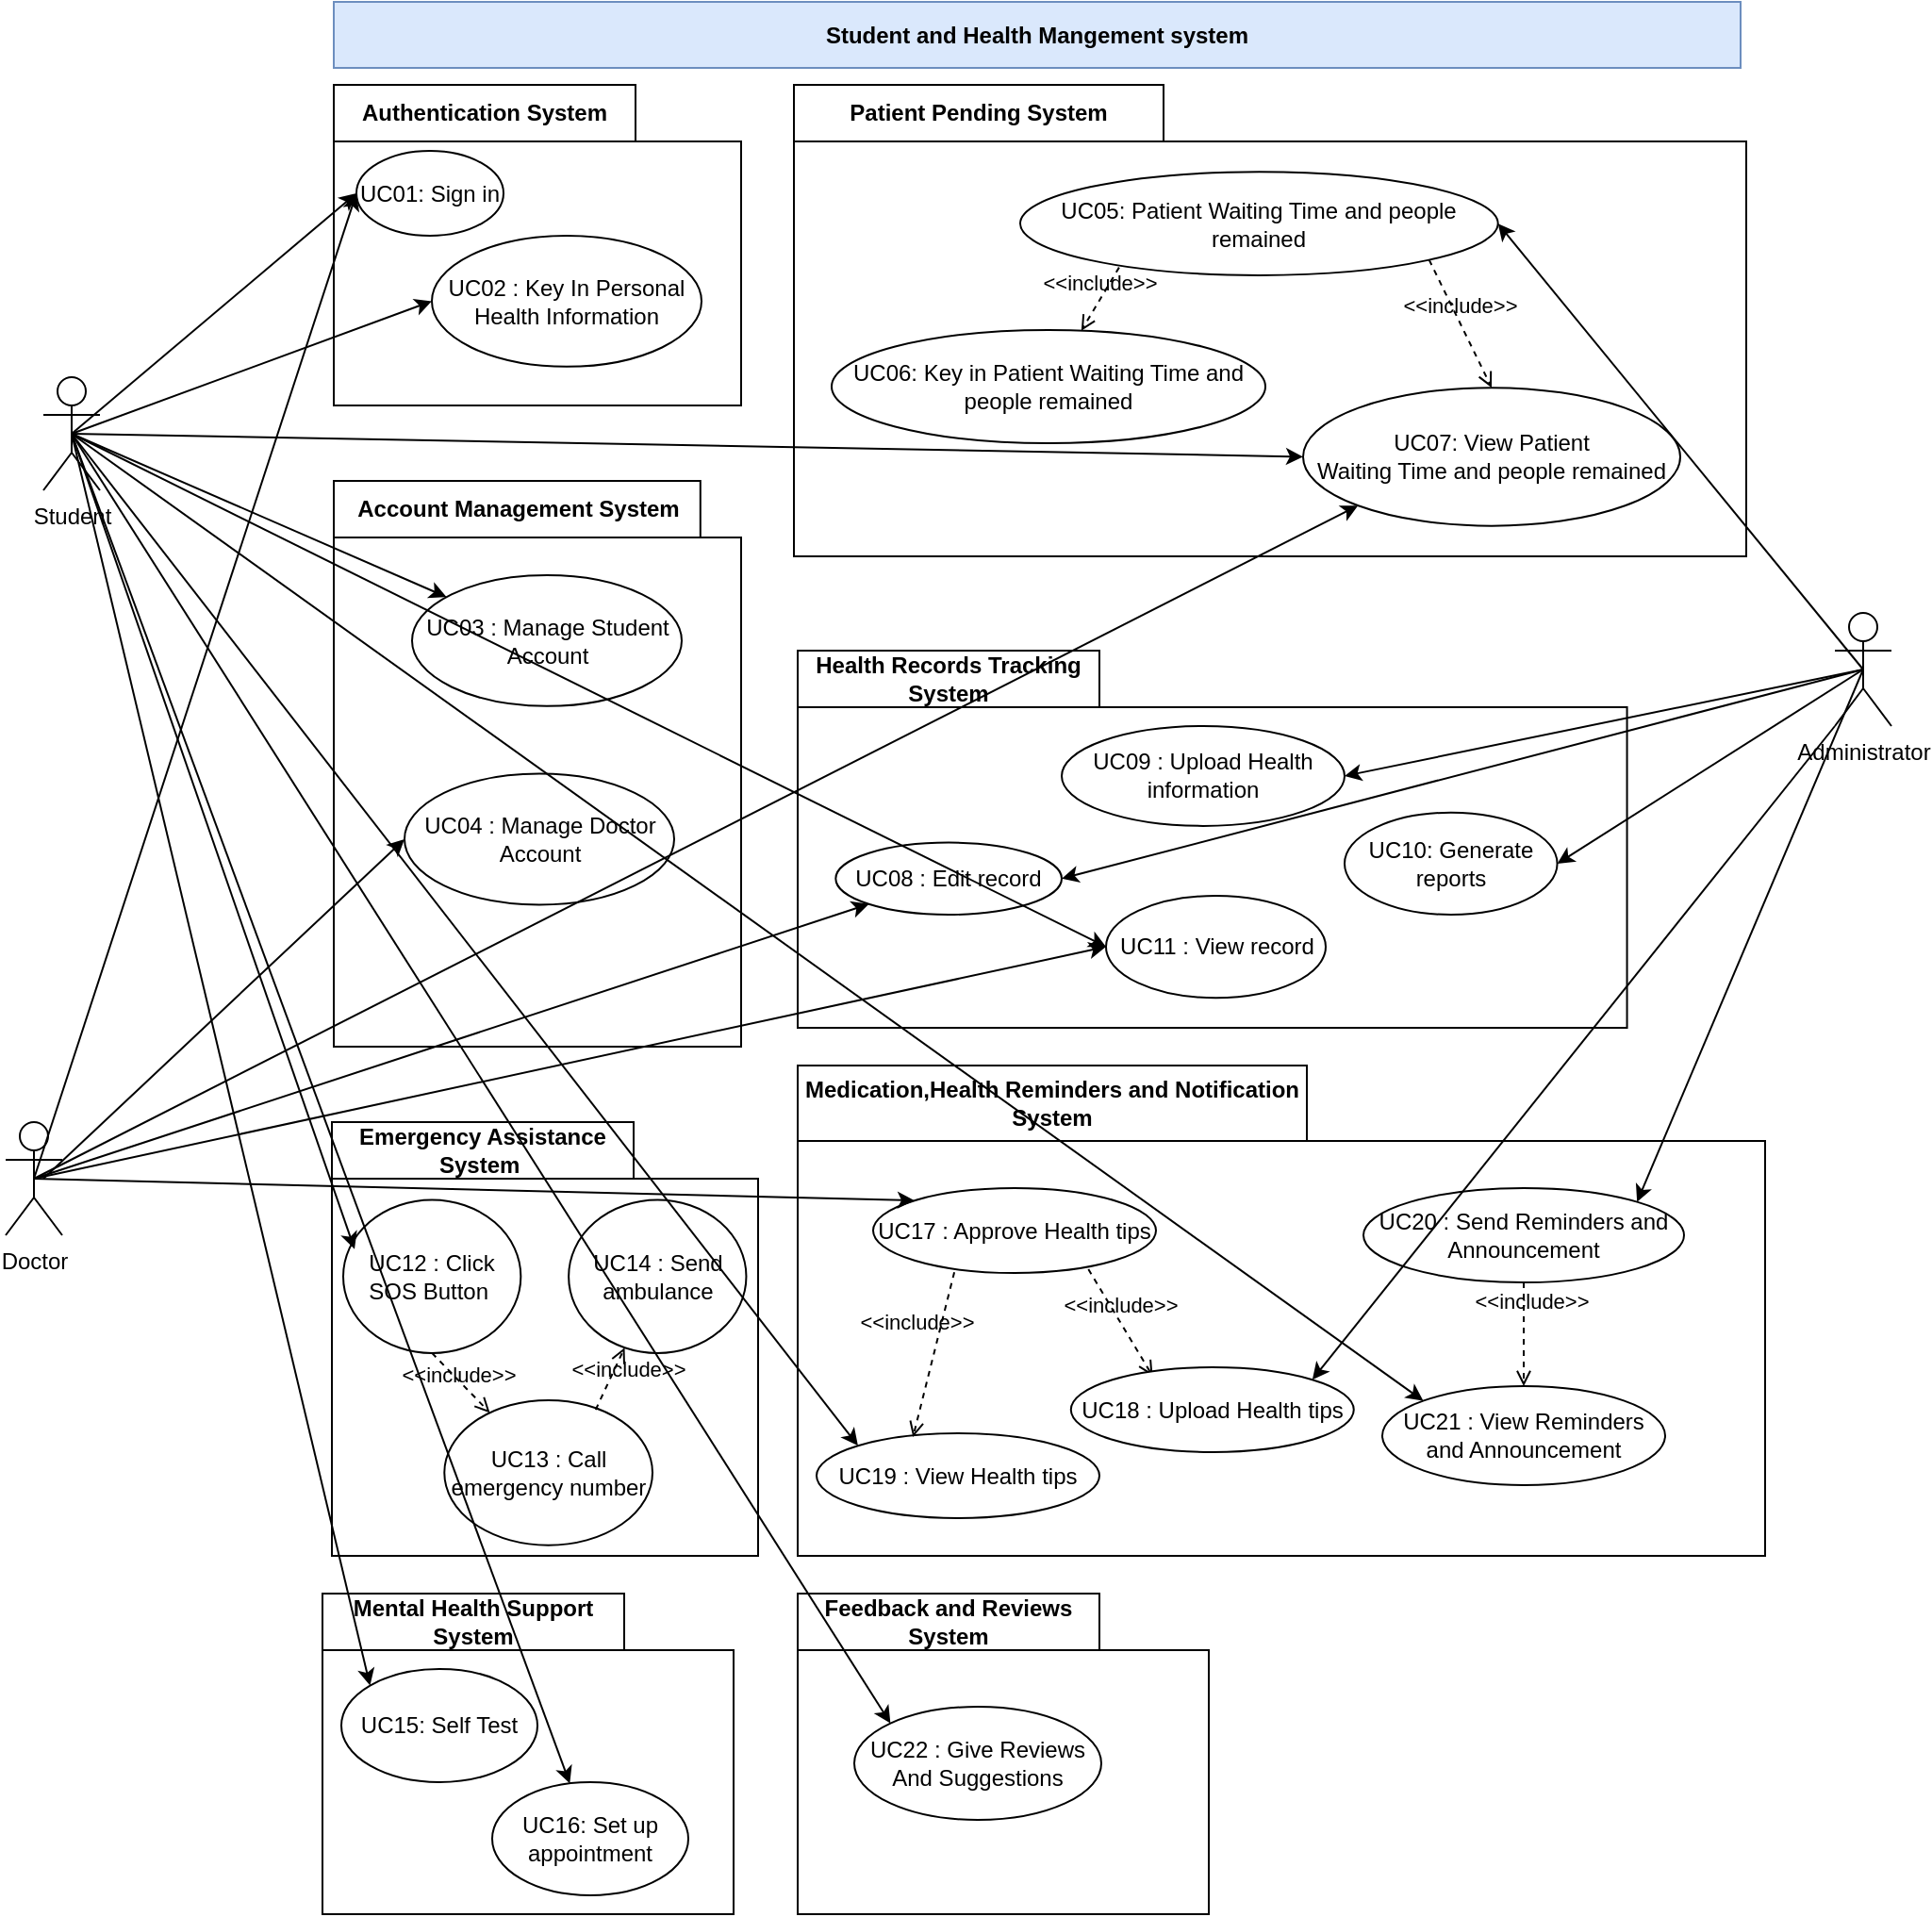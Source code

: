 <mxfile version="21.3.0" type="google" pages="9">
  <diagram name="Use Case Diagram" id="kotVJ-QZz3oDJXY-przj">
    <mxGraphModel grid="0" page="1" gridSize="10" guides="1" tooltips="1" connect="1" arrows="1" fold="1" pageScale="1" pageWidth="827" pageHeight="1169" math="0" shadow="0">
      <root>
        <mxCell id="0" />
        <mxCell id="1" parent="0" />
        <mxCell id="3jIEykW_4UbDHpqSxnAg-3" value="Health Records Tracking System" style="shape=folder;fontStyle=1;tabWidth=160;tabHeight=30;tabPosition=left;html=1;boundedLbl=1;labelInHeader=1;container=1;collapsible=0;whiteSpace=wrap;" vertex="1" parent="1">
          <mxGeometry x="450" y="344" width="439.78" height="200" as="geometry" />
        </mxCell>
        <mxCell id="3jIEykW_4UbDHpqSxnAg-4" value="" style="html=1;strokeColor=none;resizeWidth=1;resizeHeight=1;fillColor=none;part=1;connectable=0;allowArrows=0;deletable=0;whiteSpace=wrap;" vertex="1" parent="3jIEykW_4UbDHpqSxnAg-3">
          <mxGeometry width="427.0" height="140" relative="1" as="geometry">
            <mxPoint y="30" as="offset" />
          </mxGeometry>
        </mxCell>
        <mxCell id="rAjlcmsv50M8wByAWI9F-8" value="UC08 : Edit record" style="ellipse;whiteSpace=wrap;html=1;" vertex="1" parent="3jIEykW_4UbDHpqSxnAg-3">
          <mxGeometry x="20.16" y="101.76" width="119.84" height="38.24" as="geometry" />
        </mxCell>
        <mxCell id="rAjlcmsv50M8wByAWI9F-10" value="UC11 : View record" style="ellipse;whiteSpace=wrap;html=1;" vertex="1" parent="3jIEykW_4UbDHpqSxnAg-3">
          <mxGeometry x="163.5" y="130" width="116.5" height="54.12" as="geometry" />
        </mxCell>
        <mxCell id="rAjlcmsv50M8wByAWI9F-11" value="UC10: Generate reports" style="ellipse;whiteSpace=wrap;html=1;" vertex="1" parent="3jIEykW_4UbDHpqSxnAg-3">
          <mxGeometry x="290" y="85.88" width="112.78" height="54.12" as="geometry" />
        </mxCell>
        <mxCell id="rAjlcmsv50M8wByAWI9F-12" value="UC09 : Upload Health information" style="ellipse;whiteSpace=wrap;html=1;" vertex="1" parent="3jIEykW_4UbDHpqSxnAg-3">
          <mxGeometry x="140" y="40" width="150" height="52.94" as="geometry" />
        </mxCell>
        <mxCell id="ioXz-7YppNuQDpm-43wS-11" value="Account Management System" style="shape=folder;fontStyle=1;tabWidth=196;tabHeight=30;tabPosition=left;html=1;boundedLbl=1;labelInHeader=1;container=1;collapsible=0;whiteSpace=wrap;" vertex="1" parent="1">
          <mxGeometry x="204" y="254" width="216" height="300" as="geometry" />
        </mxCell>
        <mxCell id="VO1SnPWU8XfUTN1Ow-Tc-4" value="UC03 : Manage Student Account" style="ellipse;whiteSpace=wrap;html=1;" vertex="1" parent="ioXz-7YppNuQDpm-43wS-11">
          <mxGeometry x="41.5" y="50.0" width="143" height="69.41" as="geometry" />
        </mxCell>
        <mxCell id="VO1SnPWU8XfUTN1Ow-Tc-5" value="UC04 : Manage Doctor Account" style="ellipse;whiteSpace=wrap;html=1;" vertex="1" parent="ioXz-7YppNuQDpm-43wS-11">
          <mxGeometry x="37.5" y="155.29" width="143" height="69.41" as="geometry" />
        </mxCell>
        <mxCell id="0rN0Bu97uZcUCKNabIcQ-5" value="Student" style="shape=umlActor;verticalLabelPosition=bottom;verticalAlign=top;html=1;" vertex="1" parent="1">
          <mxGeometry x="50" y="199" width="30" height="60" as="geometry" />
        </mxCell>
        <mxCell id="0rN0Bu97uZcUCKNabIcQ-7" value="Administrator" style="shape=umlActor;verticalLabelPosition=bottom;verticalAlign=top;html=1;" vertex="1" parent="1">
          <mxGeometry x="1000" y="324" width="30" height="60" as="geometry" />
        </mxCell>
        <mxCell id="6EnCCvNUQotm2iHJwYPf-1" value="Patient Pending System" style="shape=folder;fontStyle=1;tabWidth=196;tabHeight=30;tabPosition=left;html=1;boundedLbl=1;labelInHeader=1;container=1;collapsible=0;whiteSpace=wrap;" vertex="1" parent="1">
          <mxGeometry x="448" y="44" width="505" height="250" as="geometry" />
        </mxCell>
        <mxCell id="6EnCCvNUQotm2iHJwYPf-3" value="UC05: Patient Waiting Time and people remained" style="ellipse;whiteSpace=wrap;html=1;movable=1;resizable=1;rotatable=1;deletable=1;editable=1;locked=0;connectable=1;" vertex="1" parent="6EnCCvNUQotm2iHJwYPf-1">
          <mxGeometry x="120" y="46.149" width="253.34" height="54.826" as="geometry" />
        </mxCell>
        <mxCell id="6EnCCvNUQotm2iHJwYPf-4" value="UC06: Key in Patient Waiting Time and people remained" style="ellipse;whiteSpace=wrap;html=1;movable=1;resizable=1;rotatable=1;deletable=1;editable=1;locked=0;connectable=1;" vertex="1" parent="6EnCCvNUQotm2iHJwYPf-1">
          <mxGeometry x="20" y="130" width="230" height="60" as="geometry" />
        </mxCell>
        <mxCell id="6EnCCvNUQotm2iHJwYPf-5" value="UC07: View Patient &lt;br&gt;Waiting Time and people remained" style="ellipse;whiteSpace=wrap;html=1;movable=1;resizable=1;rotatable=1;deletable=1;editable=1;locked=0;connectable=1;" vertex="1" parent="6EnCCvNUQotm2iHJwYPf-1">
          <mxGeometry x="270" y="160.579" width="200" height="73.27" as="geometry" />
        </mxCell>
        <mxCell id="6EnCCvNUQotm2iHJwYPf-7" value="&amp;lt;&amp;lt;include&amp;gt;&amp;gt;" style="html=1;verticalAlign=bottom;labelBackgroundColor=none;endArrow=open;endFill=0;dashed=1;rounded=0;exitX=1;exitY=1;exitDx=0;exitDy=0;entryX=0.5;entryY=0;entryDx=0;entryDy=0;movable=1;resizable=1;rotatable=1;deletable=1;editable=1;locked=0;connectable=1;" edge="1" parent="6EnCCvNUQotm2iHJwYPf-1" source="6EnCCvNUQotm2iHJwYPf-3" target="6EnCCvNUQotm2iHJwYPf-5">
          <mxGeometry width="160" relative="1" as="geometry">
            <mxPoint x="231.568" y="12.383" as="sourcePoint" />
            <mxPoint x="129.405" y="13.242" as="targetPoint" />
          </mxGeometry>
        </mxCell>
        <mxCell id="rAjlcmsv50M8wByAWI9F-16" value="&amp;lt;&amp;lt;include&amp;gt;&amp;gt;" style="html=1;verticalAlign=bottom;labelBackgroundColor=none;endArrow=open;endFill=0;dashed=1;rounded=0;exitX=0.207;exitY=0.924;exitDx=0;exitDy=0;movable=1;resizable=1;rotatable=1;deletable=1;editable=1;locked=0;connectable=1;exitPerimeter=0;" edge="1" parent="6EnCCvNUQotm2iHJwYPf-1" source="6EnCCvNUQotm2iHJwYPf-3" target="6EnCCvNUQotm2iHJwYPf-4">
          <mxGeometry width="160" relative="1" as="geometry">
            <mxPoint x="170" y="22.149" as="sourcePoint" />
            <mxPoint x="219" y="38.272" as="targetPoint" />
          </mxGeometry>
        </mxCell>
        <mxCell id="6EnCCvNUQotm2iHJwYPf-2" value="" style="html=1;strokeColor=none;resizeWidth=1;resizeHeight=1;fillColor=none;part=1;connectable=0;allowArrows=0;deletable=0;whiteSpace=wrap;" vertex="1" parent="6EnCCvNUQotm2iHJwYPf-1">
          <mxGeometry width="420.0" height="7.216" relative="1" as="geometry">
            <mxPoint y="30" as="offset" />
          </mxGeometry>
        </mxCell>
        <mxCell id="3jIEykW_4UbDHpqSxnAg-6" value="Feedback and Reviews System" style="shape=folder;fontStyle=1;tabWidth=160;tabHeight=30;tabPosition=left;html=1;boundedLbl=1;labelInHeader=1;container=1;collapsible=0;whiteSpace=wrap;" vertex="1" parent="1">
          <mxGeometry x="450" y="844" width="218" height="170" as="geometry" />
        </mxCell>
        <mxCell id="3jIEykW_4UbDHpqSxnAg-7" value="" style="html=1;strokeColor=none;resizeWidth=1;resizeHeight=1;fillColor=none;part=1;connectable=0;allowArrows=0;deletable=0;whiteSpace=wrap;" vertex="1" parent="3jIEykW_4UbDHpqSxnAg-6">
          <mxGeometry width="216.0" height="119" relative="1" as="geometry">
            <mxPoint y="30" as="offset" />
          </mxGeometry>
        </mxCell>
        <mxCell id="3jIEykW_4UbDHpqSxnAg-9" value="UC22 : Give Reviews And Suggestions" style="ellipse;whiteSpace=wrap;html=1;" vertex="1" parent="3jIEykW_4UbDHpqSxnAg-6">
          <mxGeometry x="30" y="60" width="131" height="60" as="geometry" />
        </mxCell>
        <mxCell id="p3uvpn0HhKTKEBU8QCL_-1" value="Medication,Health Reminders and Notification System" style="shape=folder;fontStyle=1;tabWidth=270;tabHeight=40;tabPosition=left;html=1;boundedLbl=1;labelInHeader=1;container=0;collapsible=0;whiteSpace=wrap;movable=1;resizable=1;rotatable=1;deletable=1;editable=1;locked=0;connectable=1;" vertex="1" parent="1">
          <mxGeometry x="450" y="564" width="513" height="260" as="geometry" />
        </mxCell>
        <mxCell id="a-Zx9sdquMg8kk81taFv-11" style="rounded=0;orthogonalLoop=1;jettySize=auto;html=1;exitX=0.5;exitY=0.5;exitDx=0;exitDy=0;exitPerimeter=0;entryX=1;entryY=0;entryDx=0;entryDy=0;" edge="1" parent="1" source="0rN0Bu97uZcUCKNabIcQ-7" target="a-Zx9sdquMg8kk81taFv-3">
          <mxGeometry relative="1" as="geometry" />
        </mxCell>
        <mxCell id="a-Zx9sdquMg8kk81taFv-1" value="UC17 : Approve Health tips" style="ellipse;whiteSpace=wrap;html=1;movable=1;resizable=1;rotatable=1;deletable=1;editable=1;locked=0;connectable=1;" vertex="1" parent="1">
          <mxGeometry x="490" y="629" width="150" height="45" as="geometry" />
        </mxCell>
        <mxCell id="a-Zx9sdquMg8kk81taFv-9" style="rounded=0;orthogonalLoop=1;jettySize=auto;html=1;exitX=0.5;exitY=0.5;exitDx=0;exitDy=0;exitPerimeter=0;entryX=1;entryY=0.5;entryDx=0;entryDy=0;" edge="1" parent="1" source="0rN0Bu97uZcUCKNabIcQ-7" target="6EnCCvNUQotm2iHJwYPf-3">
          <mxGeometry relative="1" as="geometry" />
        </mxCell>
        <mxCell id="a-Zx9sdquMg8kk81taFv-2" value="UC19 : View Health tips" style="ellipse;whiteSpace=wrap;html=1;movable=1;resizable=1;rotatable=1;deletable=1;editable=1;locked=0;connectable=1;" vertex="1" parent="1">
          <mxGeometry x="460" y="759" width="150" height="45" as="geometry" />
        </mxCell>
        <mxCell id="a-Zx9sdquMg8kk81taFv-3" value="UC20 : Send Reminders and Announcement" style="ellipse;whiteSpace=wrap;html=1;movable=1;resizable=1;rotatable=1;deletable=1;editable=1;locked=0;connectable=1;" vertex="1" parent="1">
          <mxGeometry x="750" y="629" width="170" height="50" as="geometry" />
        </mxCell>
        <mxCell id="VO1SnPWU8XfUTN1Ow-Tc-1" style="rounded=0;orthogonalLoop=1;jettySize=auto;html=1;entryX=0;entryY=1;entryDx=0;entryDy=0;exitX=0.5;exitY=0.5;exitDx=0;exitDy=0;exitPerimeter=0;" edge="1" parent="1" source="0rN0Bu97uZcUCKNabIcQ-6" target="rAjlcmsv50M8wByAWI9F-8">
          <mxGeometry relative="1" as="geometry">
            <mxPoint x="70" y="576" as="sourcePoint" />
            <mxPoint x="240" y="494" as="targetPoint" />
          </mxGeometry>
        </mxCell>
        <mxCell id="a-Zx9sdquMg8kk81taFv-4" value="UC21 : View Reminders and Announcement" style="ellipse;whiteSpace=wrap;html=1;movable=1;resizable=1;rotatable=1;deletable=1;editable=1;locked=0;connectable=1;" vertex="1" parent="1">
          <mxGeometry x="760" y="734" width="150" height="52.5" as="geometry" />
        </mxCell>
        <mxCell id="3jIEykW_4UbDHpqSxnAg-26" value="&amp;lt;&amp;lt;include&amp;gt;&amp;gt;" style="html=1;verticalAlign=bottom;labelBackgroundColor=none;endArrow=open;endFill=0;dashed=1;rounded=0;entryX=0.341;entryY=0.044;entryDx=0;entryDy=0;entryPerimeter=0;exitX=0.287;exitY=0.991;exitDx=0;exitDy=0;exitPerimeter=0;" edge="1" parent="1" source="a-Zx9sdquMg8kk81taFv-1" target="a-Zx9sdquMg8kk81taFv-2">
          <mxGeometry x="-0.125" y="-11" width="160" relative="1" as="geometry">
            <mxPoint x="549" y="769" as="sourcePoint" />
            <mxPoint x="570" y="819" as="targetPoint" />
            <mxPoint as="offset" />
          </mxGeometry>
        </mxCell>
        <mxCell id="3jIEykW_4UbDHpqSxnAg-29" value="&amp;lt;&amp;lt;include&amp;gt;&amp;gt;" style="html=1;verticalAlign=bottom;labelBackgroundColor=none;endArrow=open;endFill=0;dashed=1;rounded=0;entryX=0.289;entryY=0.104;entryDx=0;entryDy=0;entryPerimeter=0;exitX=0.761;exitY=0.956;exitDx=0;exitDy=0;exitPerimeter=0;" edge="1" parent="1" source="a-Zx9sdquMg8kk81taFv-1" target="rAjlcmsv50M8wByAWI9F-13">
          <mxGeometry width="160" relative="1" as="geometry">
            <mxPoint x="565" y="674" as="sourcePoint" />
            <mxPoint x="493" y="771" as="targetPoint" />
          </mxGeometry>
        </mxCell>
        <mxCell id="3jIEykW_4UbDHpqSxnAg-32" value="&amp;lt;&amp;lt;include&amp;gt;&amp;gt;" style="html=1;verticalAlign=bottom;labelBackgroundColor=none;endArrow=open;endFill=0;dashed=1;rounded=0;exitX=0.5;exitY=1;exitDx=0;exitDy=0;entryX=0.5;entryY=0;entryDx=0;entryDy=0;" edge="1" parent="1" source="a-Zx9sdquMg8kk81taFv-3" target="a-Zx9sdquMg8kk81taFv-4">
          <mxGeometry x="-0.306" y="4" width="160" relative="1" as="geometry">
            <mxPoint x="830" y="684" as="sourcePoint" />
            <mxPoint x="840" y="734" as="targetPoint" />
            <mxPoint as="offset" />
          </mxGeometry>
        </mxCell>
        <mxCell id="62Iul3cT6HOazgWxol__-7" style="rounded=0;orthogonalLoop=1;jettySize=auto;html=1;exitX=0.5;exitY=0.5;exitDx=0;exitDy=0;exitPerimeter=0;" edge="1" parent="1" source="0rN0Bu97uZcUCKNabIcQ-6">
          <mxGeometry relative="1" as="geometry" />
        </mxCell>
        <mxCell id="0rN0Bu97uZcUCKNabIcQ-6" value="Doctor" style="shape=umlActor;verticalLabelPosition=bottom;verticalAlign=top;html=1;" vertex="1" parent="1">
          <mxGeometry x="30" y="594" width="30" height="60" as="geometry" />
        </mxCell>
        <mxCell id="VO1SnPWU8XfUTN1Ow-Tc-3" style="rounded=0;orthogonalLoop=1;jettySize=auto;html=1;entryX=0;entryY=0.5;entryDx=0;entryDy=0;exitX=0.5;exitY=0.5;exitDx=0;exitDy=0;exitPerimeter=0;" edge="1" parent="1" source="0rN0Bu97uZcUCKNabIcQ-6" target="rAjlcmsv50M8wByAWI9F-10">
          <mxGeometry relative="1" as="geometry">
            <mxPoint x="30" y="664" as="sourcePoint" />
            <mxPoint x="625" y="514" as="targetPoint" />
          </mxGeometry>
        </mxCell>
        <mxCell id="3jIEykW_4UbDHpqSxnAg-56" value="&lt;b&gt;Student and Health Mangement system&lt;/b&gt;" style="rounded=0;whiteSpace=wrap;html=1;fillColor=#dae8fc;strokeColor=#6c8ebf;" vertex="1" parent="1">
          <mxGeometry x="204" width="746" height="35" as="geometry" />
        </mxCell>
        <mxCell id="rAjlcmsv50M8wByAWI9F-13" value="UC18 : Upload Health tips" style="ellipse;whiteSpace=wrap;html=1;movable=1;resizable=1;rotatable=1;deletable=1;editable=1;locked=0;connectable=1;" vertex="1" parent="1">
          <mxGeometry x="594.89" y="724" width="150" height="45" as="geometry" />
        </mxCell>
        <mxCell id="3jIEykW_4UbDHpqSxnAg-54" value="" style="endArrow=classic;html=1;rounded=0;exitX=0.5;exitY=0.5;exitDx=0;exitDy=0;exitPerimeter=0;entryX=1;entryY=0.5;entryDx=0;entryDy=0;" edge="1" parent="1" source="0rN0Bu97uZcUCKNabIcQ-7" target="rAjlcmsv50M8wByAWI9F-12">
          <mxGeometry width="50" height="50" relative="1" as="geometry">
            <mxPoint x="490" y="454" as="sourcePoint" />
            <mxPoint x="540" y="404" as="targetPoint" />
          </mxGeometry>
        </mxCell>
        <mxCell id="rAjlcmsv50M8wByAWI9F-4" value="Mental Health Support System" style="shape=folder;fontStyle=1;tabWidth=160;tabHeight=30;tabPosition=left;html=1;boundedLbl=1;labelInHeader=1;container=1;collapsible=0;whiteSpace=wrap;" vertex="1" parent="1">
          <mxGeometry x="198" y="844" width="218" height="170" as="geometry" />
        </mxCell>
        <mxCell id="rAjlcmsv50M8wByAWI9F-6" value="UC15: Self Test" style="ellipse;whiteSpace=wrap;html=1;" vertex="1" parent="rAjlcmsv50M8wByAWI9F-4">
          <mxGeometry x="10" y="40" width="104" height="60" as="geometry" />
        </mxCell>
        <mxCell id="rAjlcmsv50M8wByAWI9F-7" value="UC16: Set up appointment" style="ellipse;whiteSpace=wrap;html=1;" vertex="1" parent="rAjlcmsv50M8wByAWI9F-4">
          <mxGeometry x="90" y="100" width="104" height="60" as="geometry" />
        </mxCell>
        <mxCell id="rAjlcmsv50M8wByAWI9F-5" value="" style="html=1;strokeColor=none;resizeWidth=1;resizeHeight=1;fillColor=none;part=1;connectable=0;allowArrows=0;deletable=0;whiteSpace=wrap;" vertex="1" parent="rAjlcmsv50M8wByAWI9F-4">
          <mxGeometry width="216.0" height="119" relative="1" as="geometry">
            <mxPoint y="30" as="offset" />
          </mxGeometry>
        </mxCell>
        <mxCell id="a-Zx9sdquMg8kk81taFv-15" style="rounded=0;orthogonalLoop=1;jettySize=auto;html=1;exitX=0;exitY=1;exitDx=0;exitDy=0;exitPerimeter=0;entryX=1;entryY=0;entryDx=0;entryDy=0;" edge="1" parent="1" source="0rN0Bu97uZcUCKNabIcQ-7" target="rAjlcmsv50M8wByAWI9F-13">
          <mxGeometry relative="1" as="geometry" />
        </mxCell>
        <mxCell id="VO1SnPWU8XfUTN1Ow-Tc-6" style="rounded=0;orthogonalLoop=1;jettySize=auto;html=1;entryX=0;entryY=0.5;entryDx=0;entryDy=0;" edge="1" parent="1" target="VO1SnPWU8XfUTN1Ow-Tc-5">
          <mxGeometry relative="1" as="geometry">
            <mxPoint x="50" y="624" as="sourcePoint" />
            <mxPoint x="240" y="454" as="targetPoint" />
          </mxGeometry>
        </mxCell>
        <mxCell id="3jIEykW_4UbDHpqSxnAg-48" value="" style="endArrow=classic;html=1;rounded=0;exitX=0.5;exitY=0.5;exitDx=0;exitDy=0;exitPerimeter=0;entryX=0;entryY=0.5;entryDx=0;entryDy=0;" edge="1" parent="1" source="0rN0Bu97uZcUCKNabIcQ-5" target="rAjlcmsv50M8wByAWI9F-10">
          <mxGeometry width="50" height="50" relative="1" as="geometry">
            <mxPoint x="610" y="564" as="sourcePoint" />
            <mxPoint x="660" y="514" as="targetPoint" />
          </mxGeometry>
        </mxCell>
        <mxCell id="ioXz-7YppNuQDpm-43wS-7" value="Authentication System" style="shape=folder;fontStyle=1;tabWidth=160;tabHeight=30;tabPosition=left;html=1;boundedLbl=1;labelInHeader=1;container=1;collapsible=0;whiteSpace=wrap;" vertex="1" parent="1">
          <mxGeometry x="204" y="44" width="216" height="170" as="geometry" />
        </mxCell>
        <mxCell id="ioXz-7YppNuQDpm-43wS-8" value="" style="html=1;strokeColor=none;resizeWidth=1;resizeHeight=1;fillColor=none;part=1;connectable=0;allowArrows=0;deletable=0;whiteSpace=wrap;" vertex="1" parent="ioXz-7YppNuQDpm-43wS-7">
          <mxGeometry width="216.0" height="119" relative="1" as="geometry">
            <mxPoint y="30" as="offset" />
          </mxGeometry>
        </mxCell>
        <mxCell id="0rN0Bu97uZcUCKNabIcQ-4" value="UC01: Sign in" style="ellipse;whiteSpace=wrap;html=1;" vertex="1" parent="ioXz-7YppNuQDpm-43wS-7">
          <mxGeometry x="12" y="35" width="78" height="45" as="geometry" />
        </mxCell>
        <mxCell id="3jIEykW_4UbDHpqSxnAg-5" value="UC02 : Key In Personal Health Information" style="ellipse;whiteSpace=wrap;html=1;" vertex="1" parent="ioXz-7YppNuQDpm-43wS-7">
          <mxGeometry x="52" y="80" width="143" height="69.41" as="geometry" />
        </mxCell>
        <mxCell id="3jIEykW_4UbDHpqSxnAg-42" value="" style="endArrow=classic;html=1;rounded=0;exitX=0.5;exitY=0.5;exitDx=0;exitDy=0;exitPerimeter=0;entryX=0;entryY=0.5;entryDx=0;entryDy=0;" edge="1" parent="1" source="0rN0Bu97uZcUCKNabIcQ-5" target="6EnCCvNUQotm2iHJwYPf-5">
          <mxGeometry width="50" height="50" relative="1" as="geometry">
            <mxPoint x="780" y="524" as="sourcePoint" />
            <mxPoint x="830" y="474" as="targetPoint" />
          </mxGeometry>
        </mxCell>
        <mxCell id="62Iul3cT6HOazgWxol__-1" style="rounded=0;orthogonalLoop=1;jettySize=auto;html=1;exitX=0.5;exitY=0.5;exitDx=0;exitDy=0;exitPerimeter=0;entryX=0;entryY=0.5;entryDx=0;entryDy=0;" edge="1" parent="1" source="0rN0Bu97uZcUCKNabIcQ-5" target="0rN0Bu97uZcUCKNabIcQ-4">
          <mxGeometry relative="1" as="geometry" />
        </mxCell>
        <mxCell id="3jIEykW_4UbDHpqSxnAg-43" value="" style="endArrow=classic;html=1;rounded=0;exitX=0.5;exitY=0.5;exitDx=0;exitDy=0;exitPerimeter=0;entryX=0;entryY=1;entryDx=0;entryDy=0;" edge="1" parent="1" source="0rN0Bu97uZcUCKNabIcQ-6" target="6EnCCvNUQotm2iHJwYPf-5">
          <mxGeometry width="50" height="50" relative="1" as="geometry">
            <mxPoint x="90" y="504" as="sourcePoint" />
            <mxPoint x="830" y="474" as="targetPoint" />
          </mxGeometry>
        </mxCell>
        <mxCell id="aNJKy6yYG3sAlXa0Bdpo-2" value="Emergency Assistance System&amp;nbsp;" style="shape=folder;fontStyle=1;tabWidth=160;tabHeight=30;tabPosition=left;html=1;boundedLbl=1;labelInHeader=1;container=1;collapsible=0;whiteSpace=wrap;" vertex="1" parent="1">
          <mxGeometry x="203" y="594" width="226" height="230" as="geometry" />
        </mxCell>
        <mxCell id="aNJKy6yYG3sAlXa0Bdpo-3" value="" style="html=1;strokeColor=none;resizeWidth=1;resizeHeight=1;fillColor=none;part=1;connectable=0;allowArrows=0;deletable=0;whiteSpace=wrap;" vertex="1" parent="aNJKy6yYG3sAlXa0Bdpo-2">
          <mxGeometry width="226.0" height="161.0" relative="1" as="geometry">
            <mxPoint y="30" as="offset" />
          </mxGeometry>
        </mxCell>
        <mxCell id="aNJKy6yYG3sAlXa0Bdpo-5" value="UC12 : Click SOS Button&amp;nbsp;" style="ellipse;whiteSpace=wrap;html=1;" vertex="1" parent="aNJKy6yYG3sAlXa0Bdpo-2">
          <mxGeometry x="6.003" y="41.285" width="94.167" height="81.176" as="geometry" />
        </mxCell>
        <mxCell id="rAjlcmsv50M8wByAWI9F-14" value="UC13 : Call emergency number" style="ellipse;whiteSpace=wrap;html=1;" vertex="1" parent="aNJKy6yYG3sAlXa0Bdpo-2">
          <mxGeometry x="59.64" y="147.436" width="110.36" height="76.955" as="geometry" />
        </mxCell>
        <mxCell id="rAjlcmsv50M8wByAWI9F-15" value="UC14 : Send ambulance" style="ellipse;whiteSpace=wrap;html=1;" vertex="1" parent="aNJKy6yYG3sAlXa0Bdpo-2">
          <mxGeometry x="125.556" y="41.279" width="94.167" height="81.176" as="geometry" />
        </mxCell>
        <mxCell id="3jIEykW_4UbDHpqSxnAg-34" value="&amp;lt;&amp;lt;include&amp;gt;&amp;gt;" style="html=1;verticalAlign=bottom;labelBackgroundColor=none;endArrow=open;endFill=0;dashed=1;rounded=0;exitX=0.5;exitY=1;exitDx=0;exitDy=0;" edge="1" parent="aNJKy6yYG3sAlXa0Bdpo-2" source="aNJKy6yYG3sAlXa0Bdpo-5" target="rAjlcmsv50M8wByAWI9F-14">
          <mxGeometry x="0.103" y="-4" width="160" relative="1" as="geometry">
            <mxPoint x="64.87" y="135.294" as="sourcePoint" />
            <mxPoint y="250.294" as="targetPoint" />
            <mxPoint as="offset" />
          </mxGeometry>
        </mxCell>
        <mxCell id="3jIEykW_4UbDHpqSxnAg-36" value="&amp;lt;&amp;lt;include&amp;gt;&amp;gt;" style="html=1;verticalAlign=bottom;labelBackgroundColor=none;endArrow=open;endFill=0;dashed=1;rounded=0;exitX=0.727;exitY=0.066;exitDx=0;exitDy=0;exitPerimeter=0;" edge="1" parent="aNJKy6yYG3sAlXa0Bdpo-2" source="rAjlcmsv50M8wByAWI9F-14" target="rAjlcmsv50M8wByAWI9F-15">
          <mxGeometry x="0.025" y="-10" width="160" relative="1" as="geometry">
            <mxPoint x="219.722" y="13.529" as="sourcePoint" />
            <mxPoint x="152.759" y="128.529" as="targetPoint" />
            <mxPoint as="offset" />
          </mxGeometry>
        </mxCell>
        <mxCell id="62Iul3cT6HOazgWxol__-8" style="rounded=0;orthogonalLoop=1;jettySize=auto;html=1;exitX=0.5;exitY=0.5;exitDx=0;exitDy=0;exitPerimeter=0;" edge="1" parent="1" source="0rN0Bu97uZcUCKNabIcQ-5" target="VO1SnPWU8XfUTN1Ow-Tc-4">
          <mxGeometry relative="1" as="geometry">
            <mxPoint x="240" y="374" as="targetPoint" />
          </mxGeometry>
        </mxCell>
        <mxCell id="3jIEykW_4UbDHpqSxnAg-55" value="" style="endArrow=classic;html=1;rounded=0;exitX=0.5;exitY=0.5;exitDx=0;exitDy=0;exitPerimeter=0;entryX=1;entryY=0.5;entryDx=0;entryDy=0;" edge="1" parent="1" source="0rN0Bu97uZcUCKNabIcQ-7" target="rAjlcmsv50M8wByAWI9F-8">
          <mxGeometry width="50" height="50" relative="1" as="geometry">
            <mxPoint x="490" y="454" as="sourcePoint" />
            <mxPoint x="540" y="404" as="targetPoint" />
          </mxGeometry>
        </mxCell>
        <mxCell id="a-Zx9sdquMg8kk81taFv-16" style="rounded=0;orthogonalLoop=1;jettySize=auto;html=1;exitX=0.5;exitY=0.5;exitDx=0;exitDy=0;exitPerimeter=0;entryX=0;entryY=0;entryDx=0;entryDy=0;" edge="1" parent="1" source="0rN0Bu97uZcUCKNabIcQ-5" target="a-Zx9sdquMg8kk81taFv-4">
          <mxGeometry relative="1" as="geometry" />
        </mxCell>
        <mxCell id="3jIEykW_4UbDHpqSxnAg-53" value="" style="endArrow=classic;html=1;rounded=0;exitX=0.5;exitY=0.5;exitDx=0;exitDy=0;exitPerimeter=0;entryX=1;entryY=0.5;entryDx=0;entryDy=0;" edge="1" parent="1" source="0rN0Bu97uZcUCKNabIcQ-7" target="rAjlcmsv50M8wByAWI9F-11">
          <mxGeometry width="50" height="50" relative="1" as="geometry">
            <mxPoint x="490" y="454" as="sourcePoint" />
            <mxPoint x="540" y="404" as="targetPoint" />
          </mxGeometry>
        </mxCell>
        <mxCell id="a-Zx9sdquMg8kk81taFv-13" style="rounded=0;orthogonalLoop=1;jettySize=auto;html=1;entryX=0;entryY=0;entryDx=0;entryDy=0;exitX=0.5;exitY=0.5;exitDx=0;exitDy=0;exitPerimeter=0;" edge="1" parent="1" source="0rN0Bu97uZcUCKNabIcQ-5" target="rAjlcmsv50M8wByAWI9F-6">
          <mxGeometry relative="1" as="geometry">
            <mxPoint x="75" y="357" as="sourcePoint" />
          </mxGeometry>
        </mxCell>
        <mxCell id="3jIEykW_4UbDHpqSxnAg-46" value="" style="endArrow=classic;html=1;rounded=0;exitX=0.5;exitY=0.5;exitDx=0;exitDy=0;exitPerimeter=0;" edge="1" parent="1" source="0rN0Bu97uZcUCKNabIcQ-5" target="rAjlcmsv50M8wByAWI9F-7">
          <mxGeometry width="50" height="50" relative="1" as="geometry">
            <mxPoint x="390" y="724" as="sourcePoint" />
            <mxPoint x="440" y="674" as="targetPoint" />
          </mxGeometry>
        </mxCell>
        <mxCell id="rAjlcmsv50M8wByAWI9F-20" style="rounded=0;orthogonalLoop=1;jettySize=auto;html=1;exitX=0.5;exitY=0.5;exitDx=0;exitDy=0;exitPerimeter=0;" edge="1" parent="1" source="0rN0Bu97uZcUCKNabIcQ-5">
          <mxGeometry relative="1" as="geometry">
            <mxPoint x="75" y="357" as="sourcePoint" />
            <mxPoint x="215" y="661.35" as="targetPoint" />
          </mxGeometry>
        </mxCell>
        <mxCell id="3jIEykW_4UbDHpqSxnAg-45" value="" style="endArrow=classic;html=1;rounded=0;entryX=0;entryY=0;entryDx=0;entryDy=0;exitX=0.5;exitY=0.5;exitDx=0;exitDy=0;exitPerimeter=0;" edge="1" parent="1" source="0rN0Bu97uZcUCKNabIcQ-5" target="a-Zx9sdquMg8kk81taFv-2">
          <mxGeometry width="50" height="50" relative="1" as="geometry">
            <mxPoint x="80" y="354" as="sourcePoint" />
            <mxPoint x="530" y="504" as="targetPoint" />
          </mxGeometry>
        </mxCell>
        <mxCell id="a-Zx9sdquMg8kk81taFv-17" style="rounded=0;orthogonalLoop=1;jettySize=auto;html=1;exitX=0.5;exitY=0.5;exitDx=0;exitDy=0;exitPerimeter=0;entryX=0;entryY=0.5;entryDx=0;entryDy=0;" edge="1" parent="1" source="0rN0Bu97uZcUCKNabIcQ-5" target="3jIEykW_4UbDHpqSxnAg-5">
          <mxGeometry relative="1" as="geometry" />
        </mxCell>
        <mxCell id="62Iul3cT6HOazgWxol__-3" style="rounded=0;orthogonalLoop=1;jettySize=auto;html=1;entryX=0;entryY=0.5;entryDx=0;entryDy=0;exitX=0.5;exitY=0.5;exitDx=0;exitDy=0;exitPerimeter=0;" edge="1" parent="1" source="0rN0Bu97uZcUCKNabIcQ-6" target="0rN0Bu97uZcUCKNabIcQ-4">
          <mxGeometry relative="1" as="geometry">
            <mxPoint x="75" y="577" as="sourcePoint" />
          </mxGeometry>
        </mxCell>
        <mxCell id="a-Zx9sdquMg8kk81taFv-12" style="rounded=0;orthogonalLoop=1;jettySize=auto;html=1;entryX=0;entryY=0;entryDx=0;entryDy=0;exitX=0.5;exitY=0.5;exitDx=0;exitDy=0;exitPerimeter=0;" edge="1" parent="1" source="0rN0Bu97uZcUCKNabIcQ-6" target="a-Zx9sdquMg8kk81taFv-1">
          <mxGeometry relative="1" as="geometry">
            <mxPoint x="25" y="659" as="sourcePoint" />
          </mxGeometry>
        </mxCell>
        <mxCell id="a-Zx9sdquMg8kk81taFv-14" style="rounded=0;orthogonalLoop=1;jettySize=auto;html=1;exitX=0.5;exitY=0.5;exitDx=0;exitDy=0;exitPerimeter=0;entryX=0;entryY=0;entryDx=0;entryDy=0;" edge="1" parent="1" source="0rN0Bu97uZcUCKNabIcQ-5" target="3jIEykW_4UbDHpqSxnAg-9">
          <mxGeometry relative="1" as="geometry" />
        </mxCell>
      </root>
    </mxGraphModel>
  </diagram>
  <diagram id="RDiSVVFMcGUS6WJG5WoL" name="Use Case2">
    <mxGraphModel grid="0" page="1" gridSize="10" guides="1" tooltips="1" connect="1" arrows="1" fold="1" pageScale="1" pageWidth="1200" pageHeight="1920" math="0" shadow="0">
      <root>
        <mxCell id="0" />
        <mxCell id="1" parent="0" />
        <mxCell id="2I94lP6QBHwR0D0vYgd5-10" value="Student" style="shape=umlActor;verticalLabelPosition=bottom;verticalAlign=top;html=1;labelBackgroundColor=none;" vertex="1" parent="1">
          <mxGeometry x="59" y="744" width="30" height="60" as="geometry" />
        </mxCell>
        <mxCell id="2I94lP6QBHwR0D0vYgd5-11" value="Administrator" style="shape=umlActor;verticalLabelPosition=bottom;verticalAlign=top;html=1;labelBackgroundColor=none;" vertex="1" parent="1">
          <mxGeometry x="941" y="838" width="30" height="60" as="geometry" />
        </mxCell>
        <mxCell id="2I94lP6QBHwR0D0vYgd5-19" value="Feedback and Reviews System" style="shape=folder;fontStyle=1;tabWidth=160;tabHeight=30;tabPosition=left;html=1;boundedLbl=1;labelInHeader=1;container=1;collapsible=0;whiteSpace=wrap;labelBackgroundColor=none;" vertex="1" parent="1">
          <mxGeometry x="332" y="1632" width="218" height="170" as="geometry" />
        </mxCell>
        <mxCell id="2I94lP6QBHwR0D0vYgd5-20" value="" style="html=1;strokeColor=none;resizeWidth=1;resizeHeight=1;fillColor=none;part=1;connectable=0;allowArrows=0;deletable=0;whiteSpace=wrap;labelBackgroundColor=none;" vertex="1" parent="2I94lP6QBHwR0D0vYgd5-19">
          <mxGeometry width="216.0" height="119" relative="1" as="geometry">
            <mxPoint y="30" as="offset" />
          </mxGeometry>
        </mxCell>
        <mxCell id="2I94lP6QBHwR0D0vYgd5-21" value="UC22 : Give Reviews And Suggestions" style="ellipse;whiteSpace=wrap;html=1;labelBackgroundColor=none;" vertex="1" parent="2I94lP6QBHwR0D0vYgd5-19">
          <mxGeometry x="19" y="67" width="143" height="76" as="geometry" />
        </mxCell>
        <mxCell id="2I94lP6QBHwR0D0vYgd5-33" value="Doctor" style="shape=umlActor;verticalLabelPosition=bottom;verticalAlign=top;html=1;labelBackgroundColor=none;" vertex="1" parent="1">
          <mxGeometry x="59" y="923" width="30" height="60" as="geometry" />
        </mxCell>
        <mxCell id="2I94lP6QBHwR0D0vYgd5-37" value="&lt;b&gt;Student and Health Mangement system&lt;/b&gt;" style="rounded=0;whiteSpace=wrap;html=1;labelBackgroundColor=none;" vertex="1" parent="1">
          <mxGeometry x="204" width="746" height="35" as="geometry" />
        </mxCell>
        <mxCell id="2I94lP6QBHwR0D0vYgd5-47" value="Authentication System" style="shape=folder;fontStyle=1;tabWidth=160;tabHeight=30;tabPosition=left;html=1;boundedLbl=1;labelInHeader=1;container=0;collapsible=0;whiteSpace=wrap;labelBackgroundColor=none;" vertex="1" parent="1">
          <mxGeometry x="337" y="49" width="216" height="156" as="geometry" />
        </mxCell>
        <mxCell id="2I94lP6QBHwR0D0vYgd5-54" value="Emergency Assistance System&amp;nbsp;" style="shape=folder;fontStyle=1;tabWidth=160;tabHeight=30;tabPosition=left;html=1;boundedLbl=1;labelInHeader=1;container=1;collapsible=0;whiteSpace=wrap;labelBackgroundColor=none;" vertex="1" parent="1">
          <mxGeometry x="332" y="927" width="226" height="230" as="geometry" />
        </mxCell>
        <mxCell id="2I94lP6QBHwR0D0vYgd5-55" value="" style="html=1;strokeColor=none;resizeWidth=1;resizeHeight=1;fillColor=none;part=1;connectable=0;allowArrows=0;deletable=0;whiteSpace=wrap;labelBackgroundColor=none;" vertex="1" parent="2I94lP6QBHwR0D0vYgd5-54">
          <mxGeometry width="226.0" height="161.0" relative="1" as="geometry">
            <mxPoint y="30" as="offset" />
          </mxGeometry>
        </mxCell>
        <mxCell id="2I94lP6QBHwR0D0vYgd5-56" value="UC12 : Click SOS Button&amp;nbsp;" style="ellipse;whiteSpace=wrap;html=1;labelBackgroundColor=none;" vertex="1" parent="2I94lP6QBHwR0D0vYgd5-54">
          <mxGeometry x="6.003" y="41.285" width="94.167" height="81.176" as="geometry" />
        </mxCell>
        <mxCell id="2I94lP6QBHwR0D0vYgd5-57" value="UC13 : Call emergency number" style="ellipse;whiteSpace=wrap;html=1;labelBackgroundColor=none;" vertex="1" parent="2I94lP6QBHwR0D0vYgd5-54">
          <mxGeometry x="59.64" y="147.436" width="110.36" height="76.955" as="geometry" />
        </mxCell>
        <mxCell id="2I94lP6QBHwR0D0vYgd5-58" value="UC14 : Send ambulance" style="ellipse;whiteSpace=wrap;html=1;labelBackgroundColor=none;" vertex="1" parent="2I94lP6QBHwR0D0vYgd5-54">
          <mxGeometry x="125.556" y="41.279" width="94.167" height="81.176" as="geometry" />
        </mxCell>
        <mxCell id="2I94lP6QBHwR0D0vYgd5-59" value="&amp;lt;&amp;lt;include&amp;gt;&amp;gt;" style="html=1;verticalAlign=bottom;labelBackgroundColor=none;endArrow=open;endFill=0;dashed=1;rounded=0;exitX=0.5;exitY=1;exitDx=0;exitDy=0;fontColor=default;" edge="1" parent="2I94lP6QBHwR0D0vYgd5-54" source="2I94lP6QBHwR0D0vYgd5-56" target="2I94lP6QBHwR0D0vYgd5-57">
          <mxGeometry x="0.103" y="-4" width="160" relative="1" as="geometry">
            <mxPoint x="64.87" y="135.294" as="sourcePoint" />
            <mxPoint y="250.294" as="targetPoint" />
            <mxPoint as="offset" />
          </mxGeometry>
        </mxCell>
        <mxCell id="2I94lP6QBHwR0D0vYgd5-60" value="&amp;lt;&amp;lt;include&amp;gt;&amp;gt;" style="html=1;verticalAlign=bottom;labelBackgroundColor=none;endArrow=open;endFill=0;dashed=1;rounded=0;exitX=0.727;exitY=0.066;exitDx=0;exitDy=0;exitPerimeter=0;fontColor=default;" edge="1" parent="2I94lP6QBHwR0D0vYgd5-54" source="2I94lP6QBHwR0D0vYgd5-57" target="2I94lP6QBHwR0D0vYgd5-58">
          <mxGeometry x="0.025" y="-10" width="160" relative="1" as="geometry">
            <mxPoint x="219.722" y="13.529" as="sourcePoint" />
            <mxPoint x="152.759" y="128.529" as="targetPoint" />
            <mxPoint as="offset" />
          </mxGeometry>
        </mxCell>
        <mxCell id="2I94lP6QBHwR0D0vYgd5-48" value="" style="html=1;strokeColor=none;resizeWidth=1;resizeHeight=1;fillColor=none;part=1;connectable=0;allowArrows=0;deletable=0;whiteSpace=wrap;labelBackgroundColor=none;" vertex="1" parent="1">
          <mxGeometry x="337" y="79" width="216.0" height="119" as="geometry">
            <mxPoint y="30" as="offset" />
          </mxGeometry>
        </mxCell>
        <mxCell id="2I94lP6QBHwR0D0vYgd5-49" value="UC01: Sign in" style="ellipse;whiteSpace=wrap;html=1;labelBackgroundColor=none;" vertex="1" parent="1">
          <mxGeometry x="349" y="84" width="78" height="45" as="geometry" />
        </mxCell>
        <mxCell id="2I94lP6QBHwR0D0vYgd5-50" value="UC02 : Key In Personal Health Information" style="ellipse;whiteSpace=wrap;html=1;labelBackgroundColor=none;" vertex="1" parent="1">
          <mxGeometry x="389" y="124" width="143" height="69.41" as="geometry" />
        </mxCell>
        <mxCell id="lUNBcFkWj7Gqujb6peY0-2" value="" style="group;labelBackgroundColor=none;" connectable="0" vertex="1" parent="1">
          <mxGeometry x="335" y="223" width="218" height="196" as="geometry" />
        </mxCell>
        <mxCell id="2I94lP6QBHwR0D0vYgd5-7" value="Account Management System" style="shape=folder;fontStyle=1;tabWidth=196;tabHeight=30;tabPosition=left;html=1;boundedLbl=1;labelInHeader=1;container=0;collapsible=0;whiteSpace=wrap;labelBackgroundColor=none;" vertex="1" parent="lUNBcFkWj7Gqujb6peY0-2">
          <mxGeometry width="218" height="196" as="geometry" />
        </mxCell>
        <mxCell id="2I94lP6QBHwR0D0vYgd5-8" value="UC03 : Manage Student Account" style="ellipse;whiteSpace=wrap;html=1;labelBackgroundColor=none;" vertex="1" parent="lUNBcFkWj7Gqujb6peY0-2">
          <mxGeometry x="35.834" y="36" width="144.324" height="69.41" as="geometry" />
        </mxCell>
        <mxCell id="2I94lP6QBHwR0D0vYgd5-9" value="UC04 : Manage Doctor Account" style="ellipse;whiteSpace=wrap;html=1;labelBackgroundColor=none;" vertex="1" parent="lUNBcFkWj7Gqujb6peY0-2">
          <mxGeometry x="35.837" y="118" width="144.324" height="69.41" as="geometry" />
        </mxCell>
        <mxCell id="qBWNONN3cBGrMLRBx2z2-9" value="" style="endArrow=classic;html=1;rounded=0;labelBackgroundColor=none;fontColor=default;exitX=1;exitY=0.333;exitDx=0;exitDy=0;exitPerimeter=0;" edge="1" parent="lUNBcFkWj7Gqujb6peY0-2" source="2I94lP6QBHwR0D0vYgd5-10">
          <mxGeometry width="50" height="50" relative="1" as="geometry">
            <mxPoint x="-196" y="572" as="sourcePoint" />
            <mxPoint x="47" y="82" as="targetPoint" />
          </mxGeometry>
        </mxCell>
        <mxCell id="qBWNONN3cBGrMLRBx2z2-2" value="" style="group;labelBackgroundColor=none;" connectable="0" vertex="1" parent="1">
          <mxGeometry x="337" y="445" width="459" height="250" as="geometry" />
        </mxCell>
        <mxCell id="2I94lP6QBHwR0D0vYgd5-12" value="Patient Pending System" style="shape=folder;fontStyle=1;tabWidth=196;tabHeight=30;tabPosition=left;html=1;boundedLbl=1;labelInHeader=1;container=0;collapsible=0;whiteSpace=wrap;labelBackgroundColor=none;" vertex="1" parent="qBWNONN3cBGrMLRBx2z2-2">
          <mxGeometry width="459" height="250" as="geometry" />
        </mxCell>
        <mxCell id="2I94lP6QBHwR0D0vYgd5-13" value="UC05: Patient Waiting Time and people remained" style="ellipse;whiteSpace=wrap;html=1;movable=1;resizable=1;rotatable=1;deletable=1;editable=1;locked=0;connectable=1;labelBackgroundColor=none;" vertex="1" parent="qBWNONN3cBGrMLRBx2z2-2">
          <mxGeometry x="22" y="46.15" width="397" height="54.83" as="geometry" />
        </mxCell>
        <mxCell id="2I94lP6QBHwR0D0vYgd5-14" value="UC06: Key in Patient Waiting Time and people remained" style="ellipse;whiteSpace=wrap;html=1;movable=1;resizable=1;rotatable=1;deletable=1;editable=1;locked=0;connectable=1;labelBackgroundColor=none;" vertex="1" parent="qBWNONN3cBGrMLRBx2z2-2">
          <mxGeometry x="223" y="174" width="230" height="60" as="geometry" />
        </mxCell>
        <mxCell id="2I94lP6QBHwR0D0vYgd5-17" value="&amp;lt;&amp;lt;include&amp;gt;&amp;gt;" style="html=1;verticalAlign=bottom;labelBackgroundColor=none;endArrow=open;endFill=0;dashed=1;rounded=0;movable=1;resizable=1;rotatable=1;deletable=1;editable=1;locked=0;connectable=1;fontColor=default;entryX=0.5;entryY=0;entryDx=0;entryDy=0;exitX=0.75;exitY=1.037;exitDx=0;exitDy=0;exitPerimeter=0;" edge="1" parent="qBWNONN3cBGrMLRBx2z2-2" source="2I94lP6QBHwR0D0vYgd5-13" target="2I94lP6QBHwR0D0vYgd5-14">
          <mxGeometry width="160" relative="1" as="geometry">
            <mxPoint x="294" y="110" as="sourcePoint" />
            <mxPoint x="219" y="38.272" as="targetPoint" />
          </mxGeometry>
        </mxCell>
        <mxCell id="2I94lP6QBHwR0D0vYgd5-18" value="" style="html=1;strokeColor=none;resizeWidth=1;resizeHeight=1;fillColor=none;part=1;connectable=0;allowArrows=0;deletable=0;whiteSpace=wrap;labelBackgroundColor=none;" vertex="1" parent="qBWNONN3cBGrMLRBx2z2-2">
          <mxGeometry y="30" width="420.0" height="7.216" as="geometry">
            <mxPoint y="30" as="offset" />
          </mxGeometry>
        </mxCell>
        <mxCell id="2I94lP6QBHwR0D0vYgd5-15" value="UC07: View Patient &lt;br&gt;Waiting Time and people remained" style="ellipse;whiteSpace=wrap;html=1;movable=1;resizable=1;rotatable=1;deletable=1;editable=1;locked=0;connectable=1;labelBackgroundColor=none;" vertex="1" parent="qBWNONN3cBGrMLRBx2z2-2">
          <mxGeometry x="4" y="144.999" width="200" height="73.27" as="geometry" />
        </mxCell>
        <mxCell id="2I94lP6QBHwR0D0vYgd5-16" value="&amp;lt;&amp;lt;include&amp;gt;&amp;gt;" style="html=1;verticalAlign=bottom;labelBackgroundColor=none;endArrow=open;endFill=0;dashed=1;rounded=0;exitX=0.406;exitY=0.976;exitDx=0;exitDy=0;entryX=0.5;entryY=0;entryDx=0;entryDy=0;movable=1;resizable=1;rotatable=1;deletable=1;editable=1;locked=0;connectable=1;fontColor=default;exitPerimeter=0;" edge="1" parent="qBWNONN3cBGrMLRBx2z2-2" source="2I94lP6QBHwR0D0vYgd5-13" target="2I94lP6QBHwR0D0vYgd5-15">
          <mxGeometry width="160" relative="1" as="geometry">
            <mxPoint x="229.568" y="5.383" as="sourcePoint" />
            <mxPoint x="127.405" y="6.242" as="targetPoint" />
            <Array as="points">
              <mxPoint x="144" y="122" />
            </Array>
          </mxGeometry>
        </mxCell>
        <mxCell id="qBWNONN3cBGrMLRBx2z2-3" value="" style="group;labelBackgroundColor=none;" connectable="0" vertex="1" parent="1">
          <mxGeometry x="335" y="708" width="427" height="200" as="geometry" />
        </mxCell>
        <mxCell id="2I94lP6QBHwR0D0vYgd5-1" value="Health Records Tracking System" style="shape=folder;fontStyle=1;tabWidth=160;tabHeight=30;tabPosition=left;html=1;boundedLbl=1;labelInHeader=1;container=0;collapsible=0;whiteSpace=wrap;labelBackgroundColor=none;" vertex="1" parent="qBWNONN3cBGrMLRBx2z2-3">
          <mxGeometry width="416" height="200" as="geometry" />
        </mxCell>
        <mxCell id="2I94lP6QBHwR0D0vYgd5-2" value="" style="html=1;strokeColor=none;resizeWidth=1;resizeHeight=1;fillColor=none;part=1;connectable=0;allowArrows=0;deletable=0;whiteSpace=wrap;container=0;labelBackgroundColor=none;" vertex="1" parent="qBWNONN3cBGrMLRBx2z2-3">
          <mxGeometry y="30" width="427.0" height="140" as="geometry">
            <mxPoint y="30" as="offset" />
          </mxGeometry>
        </mxCell>
        <mxCell id="2I94lP6QBHwR0D0vYgd5-4" value="UC11 : View record" style="ellipse;whiteSpace=wrap;html=1;container=0;labelBackgroundColor=none;" vertex="1" parent="qBWNONN3cBGrMLRBx2z2-3">
          <mxGeometry x="21" y="92.94" width="116.5" height="54.12" as="geometry" />
        </mxCell>
        <mxCell id="2I94lP6QBHwR0D0vYgd5-5" value="UC10: Generate reports" style="ellipse;whiteSpace=wrap;html=1;container=0;labelBackgroundColor=none;" vertex="1" parent="qBWNONN3cBGrMLRBx2z2-3">
          <mxGeometry x="290" y="99" width="112.78" height="54.12" as="geometry" />
        </mxCell>
        <mxCell id="2I94lP6QBHwR0D0vYgd5-6" value="UC09 : Upload Health information" style="ellipse;whiteSpace=wrap;html=1;container=0;labelBackgroundColor=none;" vertex="1" parent="qBWNONN3cBGrMLRBx2z2-3">
          <mxGeometry x="140" y="40" width="150" height="52.94" as="geometry" />
        </mxCell>
        <mxCell id="2I94lP6QBHwR0D0vYgd5-3" value="UC08 : Edit record" style="ellipse;whiteSpace=wrap;html=1;container=0;labelBackgroundColor=none;" vertex="1" parent="qBWNONN3cBGrMLRBx2z2-3">
          <mxGeometry x="158" y="147.06" width="119.84" height="38.24" as="geometry" />
        </mxCell>
        <mxCell id="qBWNONN3cBGrMLRBx2z2-4" value="" style="group;labelBackgroundColor=none;" connectable="0" vertex="1" parent="1">
          <mxGeometry x="335" y="1356" width="495" height="260" as="geometry" />
        </mxCell>
        <mxCell id="2I94lP6QBHwR0D0vYgd5-22" value="Medication,Health Reminders and Notification System" style="shape=folder;fontStyle=1;tabWidth=270;tabHeight=40;tabPosition=left;html=1;boundedLbl=1;labelInHeader=1;container=0;collapsible=0;whiteSpace=wrap;movable=1;resizable=1;rotatable=1;deletable=1;editable=1;locked=0;connectable=1;labelBackgroundColor=none;" vertex="1" parent="qBWNONN3cBGrMLRBx2z2-4">
          <mxGeometry width="495" height="260" as="geometry" />
        </mxCell>
        <mxCell id="2I94lP6QBHwR0D0vYgd5-24" value="UC17 : Approve Health tips" style="ellipse;whiteSpace=wrap;html=1;movable=1;resizable=1;rotatable=1;deletable=1;editable=1;locked=0;connectable=1;labelBackgroundColor=none;" vertex="1" parent="qBWNONN3cBGrMLRBx2z2-4">
          <mxGeometry x="38" y="57" width="150" height="45" as="geometry" />
        </mxCell>
        <mxCell id="2I94lP6QBHwR0D0vYgd5-26" value="UC18 : View Health tips" style="ellipse;whiteSpace=wrap;html=1;movable=1;resizable=1;rotatable=1;deletable=1;editable=1;locked=0;connectable=1;labelBackgroundColor=none;" vertex="1" parent="qBWNONN3cBGrMLRBx2z2-4">
          <mxGeometry x="17" y="143" width="150" height="45" as="geometry" />
        </mxCell>
        <mxCell id="2I94lP6QBHwR0D0vYgd5-27" value="UC20 : Send Reminders and Announcement" style="ellipse;whiteSpace=wrap;html=1;movable=1;resizable=1;rotatable=1;deletable=1;editable=1;locked=0;connectable=1;labelBackgroundColor=none;" vertex="1" parent="qBWNONN3cBGrMLRBx2z2-4">
          <mxGeometry x="315" y="130" width="170" height="50" as="geometry" />
        </mxCell>
        <mxCell id="2I94lP6QBHwR0D0vYgd5-29" value="UC21 : View Reminders and Announcement" style="ellipse;whiteSpace=wrap;html=1;movable=1;resizable=1;rotatable=1;deletable=1;editable=1;locked=0;connectable=1;labelBackgroundColor=none;" vertex="1" parent="qBWNONN3cBGrMLRBx2z2-4">
          <mxGeometry x="32" y="200" width="150" height="52.5" as="geometry" />
        </mxCell>
        <mxCell id="2I94lP6QBHwR0D0vYgd5-30" value="&amp;lt;&amp;lt;include&amp;gt;&amp;gt;" style="html=1;verticalAlign=bottom;labelBackgroundColor=none;endArrow=open;endFill=0;dashed=1;rounded=0;entryX=0.341;entryY=0.044;entryDx=0;entryDy=0;entryPerimeter=0;exitX=0.287;exitY=0.991;exitDx=0;exitDy=0;exitPerimeter=0;fontColor=default;" edge="1" parent="qBWNONN3cBGrMLRBx2z2-4" source="2I94lP6QBHwR0D0vYgd5-24" target="2I94lP6QBHwR0D0vYgd5-26">
          <mxGeometry x="-0.009" y="-4" width="160" relative="1" as="geometry">
            <mxPoint x="97" y="197" as="sourcePoint" />
            <mxPoint x="118" y="247" as="targetPoint" />
            <mxPoint as="offset" />
          </mxGeometry>
        </mxCell>
        <mxCell id="2I94lP6QBHwR0D0vYgd5-31" value="&amp;lt;&amp;lt;include&amp;gt;&amp;gt;" style="html=1;verticalAlign=bottom;labelBackgroundColor=none;endArrow=open;endFill=0;dashed=1;rounded=0;entryX=0.289;entryY=0.104;entryDx=0;entryDy=0;entryPerimeter=0;exitX=0.761;exitY=0.956;exitDx=0;exitDy=0;exitPerimeter=0;fontColor=default;" edge="1" parent="qBWNONN3cBGrMLRBx2z2-4" source="2I94lP6QBHwR0D0vYgd5-24" target="2I94lP6QBHwR0D0vYgd5-38">
          <mxGeometry width="160" relative="1" as="geometry">
            <mxPoint x="113" y="102" as="sourcePoint" />
            <mxPoint x="41" y="199" as="targetPoint" />
          </mxGeometry>
        </mxCell>
        <mxCell id="2I94lP6QBHwR0D0vYgd5-32" value="&amp;lt;&amp;lt;include&amp;gt;&amp;gt;" style="html=1;verticalAlign=bottom;labelBackgroundColor=none;endArrow=open;endFill=0;dashed=1;rounded=0;exitX=0.5;exitY=1;exitDx=0;exitDy=0;entryX=1;entryY=0.5;entryDx=0;entryDy=0;fontColor=default;" edge="1" parent="qBWNONN3cBGrMLRBx2z2-4" source="2I94lP6QBHwR0D0vYgd5-27" target="2I94lP6QBHwR0D0vYgd5-29">
          <mxGeometry x="-0.027" y="10" width="160" relative="1" as="geometry">
            <mxPoint x="378" y="112" as="sourcePoint" />
            <mxPoint x="388" y="162" as="targetPoint" />
            <mxPoint as="offset" />
          </mxGeometry>
        </mxCell>
        <mxCell id="2I94lP6QBHwR0D0vYgd5-38" value="UC19 : Upload Health tips" style="ellipse;whiteSpace=wrap;html=1;movable=1;resizable=1;rotatable=1;deletable=1;editable=1;locked=0;connectable=1;labelBackgroundColor=none;" vertex="1" parent="qBWNONN3cBGrMLRBx2z2-4">
          <mxGeometry x="162" y="118" width="150" height="45" as="geometry" />
        </mxCell>
        <mxCell id="qBWNONN3cBGrMLRBx2z2-5" value="" style="endArrow=classic;html=1;rounded=0;exitX=1;exitY=0.333;exitDx=0;exitDy=0;exitPerimeter=0;entryX=0;entryY=0.5;entryDx=0;entryDy=0;labelBackgroundColor=none;fontColor=default;" edge="1" parent="1" source="2I94lP6QBHwR0D0vYgd5-10" target="2I94lP6QBHwR0D0vYgd5-49">
          <mxGeometry width="50" height="50" relative="1" as="geometry">
            <mxPoint x="210" y="757.289" as="sourcePoint" />
            <mxPoint x="210" y="707.289" as="targetPoint" />
          </mxGeometry>
        </mxCell>
        <mxCell id="qBWNONN3cBGrMLRBx2z2-6" value="" style="endArrow=classic;html=1;rounded=0;entryX=0;entryY=0.5;entryDx=0;entryDy=0;labelBackgroundColor=none;fontColor=default;exitX=1;exitY=0.333;exitDx=0;exitDy=0;exitPerimeter=0;" edge="1" parent="1" source="2I94lP6QBHwR0D0vYgd5-10" target="2I94lP6QBHwR0D0vYgd5-50">
          <mxGeometry width="50" height="50" relative="1" as="geometry">
            <mxPoint x="140" y="790" as="sourcePoint" />
            <mxPoint x="388" y="172" as="targetPoint" />
          </mxGeometry>
        </mxCell>
        <mxCell id="qBWNONN3cBGrMLRBx2z2-8" value="" style="endArrow=classic;html=1;rounded=0;exitX=1;exitY=0.333;exitDx=0;exitDy=0;exitPerimeter=0;labelBackgroundColor=none;fontColor=default;strokeColor=#2c9641;" edge="1" parent="1" source="2I94lP6QBHwR0D0vYgd5-33">
          <mxGeometry width="50" height="50" relative="1" as="geometry">
            <mxPoint x="124" y="913" as="sourcePoint" />
            <mxPoint x="372" y="123" as="targetPoint" />
          </mxGeometry>
        </mxCell>
        <mxCell id="qBWNONN3cBGrMLRBx2z2-10" value="" style="endArrow=classic;html=1;rounded=0;exitX=1;exitY=0.333;exitDx=0;exitDy=0;exitPerimeter=0;labelBackgroundColor=none;fontColor=default;strokeColor=#2c9641;entryX=0;entryY=1;entryDx=0;entryDy=0;" edge="1" parent="1" source="2I94lP6QBHwR0D0vYgd5-33" target="2I94lP6QBHwR0D0vYgd5-9">
          <mxGeometry width="50" height="50" relative="1" as="geometry">
            <mxPoint x="152" y="922" as="sourcePoint" />
            <mxPoint x="382" y="133" as="targetPoint" />
          </mxGeometry>
        </mxCell>
        <mxCell id="rjuGS2_XGu2Ib-xz5_eC-9" value="" style="endArrow=classic;html=1;rounded=0;exitX=1;exitY=0.333;exitDx=0;exitDy=0;exitPerimeter=0;labelBackgroundColor=none;fontColor=default;strokeColor=#2c9641;entryX=0;entryY=1;entryDx=0;entryDy=0;" edge="1" parent="1" source="2I94lP6QBHwR0D0vYgd5-33" target="2I94lP6QBHwR0D0vYgd5-15">
          <mxGeometry width="50" height="50" relative="1" as="geometry">
            <mxPoint x="152" y="922" as="sourcePoint" />
            <mxPoint x="401" y="410" as="targetPoint" />
          </mxGeometry>
        </mxCell>
        <mxCell id="rjuGS2_XGu2Ib-xz5_eC-10" value="" style="endArrow=classic;html=1;rounded=0;labelBackgroundColor=none;fontColor=default;entryX=0;entryY=0.5;entryDx=0;entryDy=0;exitX=1;exitY=0.333;exitDx=0;exitDy=0;exitPerimeter=0;" edge="1" parent="1" source="2I94lP6QBHwR0D0vYgd5-10" target="2I94lP6QBHwR0D0vYgd5-15">
          <mxGeometry width="50" height="50" relative="1" as="geometry">
            <mxPoint x="140" y="791" as="sourcePoint" />
            <mxPoint x="392" y="315" as="targetPoint" />
          </mxGeometry>
        </mxCell>
        <mxCell id="rjuGS2_XGu2Ib-xz5_eC-11" value="" style="endArrow=classic;html=1;rounded=0;labelBackgroundColor=none;fontColor=default;entryX=1;entryY=0.5;entryDx=0;entryDy=0;exitX=0;exitY=0.333;exitDx=0;exitDy=0;exitPerimeter=0;" edge="1" parent="1" source="2I94lP6QBHwR0D0vYgd5-11" target="2I94lP6QBHwR0D0vYgd5-13">
          <mxGeometry width="50" height="50" relative="1" as="geometry">
            <mxPoint x="867" y="865" as="sourcePoint" />
            <mxPoint x="1068" y="701" as="targetPoint" />
          </mxGeometry>
        </mxCell>
        <mxCell id="rjuGS2_XGu2Ib-xz5_eC-12" value="" style="endArrow=classic;html=1;rounded=0;labelBackgroundColor=none;fontColor=default;strokeColor=#2c9641;entryX=0;entryY=0.5;entryDx=0;entryDy=0;exitX=1;exitY=0.333;exitDx=0;exitDy=0;exitPerimeter=0;" edge="1" parent="1" source="2I94lP6QBHwR0D0vYgd5-33" target="2I94lP6QBHwR0D0vYgd5-3">
          <mxGeometry width="50" height="50" relative="1" as="geometry">
            <mxPoint x="145" y="909" as="sourcePoint" />
            <mxPoint x="379" y="662" as="targetPoint" />
          </mxGeometry>
        </mxCell>
        <mxCell id="rjuGS2_XGu2Ib-xz5_eC-13" value="" style="endArrow=classic;html=1;rounded=0;labelBackgroundColor=none;fontColor=default;strokeColor=#2c9641;entryX=0;entryY=0.5;entryDx=0;entryDy=0;exitX=1;exitY=0.333;exitDx=0;exitDy=0;exitPerimeter=0;" edge="1" parent="1" source="2I94lP6QBHwR0D0vYgd5-33" target="2I94lP6QBHwR0D0vYgd5-4">
          <mxGeometry width="50" height="50" relative="1" as="geometry">
            <mxPoint x="143" y="911" as="sourcePoint" />
            <mxPoint x="354" y="834" as="targetPoint" />
          </mxGeometry>
        </mxCell>
        <mxCell id="rjuGS2_XGu2Ib-xz5_eC-15" value="" style="endArrow=classic;html=1;rounded=0;labelBackgroundColor=none;fontColor=default;entryX=0.034;entryY=0.315;entryDx=0;entryDy=0;entryPerimeter=0;exitX=1;exitY=0.333;exitDx=0;exitDy=0;exitPerimeter=0;" edge="1" parent="1" source="2I94lP6QBHwR0D0vYgd5-10" target="2I94lP6QBHwR0D0vYgd5-4">
          <mxGeometry width="50" height="50" relative="1" as="geometry">
            <mxPoint x="141" y="791" as="sourcePoint" />
            <mxPoint x="351" y="637" as="targetPoint" />
          </mxGeometry>
        </mxCell>
        <mxCell id="rjuGS2_XGu2Ib-xz5_eC-16" value="" style="endArrow=classic;html=1;rounded=0;labelBackgroundColor=none;fontColor=default;entryX=1;entryY=0.5;entryDx=0;entryDy=0;" edge="1" parent="1" target="2I94lP6QBHwR0D0vYgd5-5">
          <mxGeometry width="50" height="50" relative="1" as="geometry">
            <mxPoint x="938" y="857" as="sourcePoint" />
            <mxPoint x="758" y="525" as="targetPoint" />
          </mxGeometry>
        </mxCell>
        <mxCell id="rjuGS2_XGu2Ib-xz5_eC-17" value="" style="endArrow=classic;html=1;rounded=0;labelBackgroundColor=none;fontColor=default;entryX=1;entryY=0.5;entryDx=0;entryDy=0;" edge="1" parent="1" target="2I94lP6QBHwR0D0vYgd5-6">
          <mxGeometry width="50" height="50" relative="1" as="geometry">
            <mxPoint x="942" y="856" as="sourcePoint" />
            <mxPoint x="738" y="804" as="targetPoint" />
          </mxGeometry>
        </mxCell>
        <mxCell id="rjuGS2_XGu2Ib-xz5_eC-18" value="" style="endArrow=classic;html=1;rounded=0;labelBackgroundColor=none;fontColor=default;entryX=1;entryY=0.5;entryDx=0;entryDy=0;" edge="1" parent="1" target="2I94lP6QBHwR0D0vYgd5-3">
          <mxGeometry width="50" height="50" relative="1" as="geometry">
            <mxPoint x="941" y="857" as="sourcePoint" />
            <mxPoint x="748" y="844" as="targetPoint" />
          </mxGeometry>
        </mxCell>
        <mxCell id="rjuGS2_XGu2Ib-xz5_eC-19" value="" style="endArrow=classic;html=1;rounded=0;labelBackgroundColor=none;fontColor=default;entryX=0;entryY=0;entryDx=0;entryDy=0;exitX=1;exitY=0.333;exitDx=0;exitDy=0;exitPerimeter=0;" edge="1" parent="1" source="2I94lP6QBHwR0D0vYgd5-10" target="2I94lP6QBHwR0D0vYgd5-56">
          <mxGeometry width="50" height="50" relative="1" as="geometry">
            <mxPoint x="141" y="787" as="sourcePoint" />
            <mxPoint x="345" y="1005" as="targetPoint" />
          </mxGeometry>
        </mxCell>
        <mxCell id="LMSx4-B2oHkdCr92JljJ-1" value="" style="endArrow=classic;html=1;rounded=0;labelBackgroundColor=none;fontColor=default;exitX=0;exitY=0.333;exitDx=0;exitDy=0;exitPerimeter=0;" edge="1" parent="1" source="2I94lP6QBHwR0D0vYgd5-11" target="2I94lP6QBHwR0D0vYgd5-58">
          <mxGeometry width="50" height="50" relative="1" as="geometry">
            <mxPoint x="937" y="860" as="sourcePoint" />
            <mxPoint x="623" y="884" as="targetPoint" />
          </mxGeometry>
        </mxCell>
        <mxCell id="2I94lP6QBHwR0D0vYgd5-43" value="" style="html=1;strokeColor=none;resizeWidth=1;resizeHeight=1;fillColor=none;part=1;connectable=0;allowArrows=0;deletable=0;whiteSpace=wrap;labelBackgroundColor=none;" vertex="1" parent="1">
          <mxGeometry x="782" y="1103" width="216.0" height="119" as="geometry">
            <mxPoint y="30" as="offset" />
          </mxGeometry>
        </mxCell>
        <mxCell id="LMSx4-B2oHkdCr92JljJ-6" value="" style="group" connectable="0" vertex="1" parent="1">
          <mxGeometry x="333" y="1176" width="218" height="170" as="geometry" />
        </mxCell>
        <mxCell id="2I94lP6QBHwR0D0vYgd5-40" value="Mental Health Support System" style="shape=folder;fontStyle=1;tabWidth=160;tabHeight=30;tabPosition=left;html=1;boundedLbl=1;labelInHeader=1;container=0;collapsible=0;whiteSpace=wrap;labelBackgroundColor=none;" vertex="1" parent="LMSx4-B2oHkdCr92JljJ-6">
          <mxGeometry width="218" height="170" as="geometry" />
        </mxCell>
        <mxCell id="2I94lP6QBHwR0D0vYgd5-41" value="UC15: Self Test" style="ellipse;whiteSpace=wrap;html=1;labelBackgroundColor=none;" vertex="1" parent="LMSx4-B2oHkdCr92JljJ-6">
          <mxGeometry x="26" y="35" width="104" height="60" as="geometry" />
        </mxCell>
        <mxCell id="2I94lP6QBHwR0D0vYgd5-42" value="UC16: Set up appointment" style="ellipse;whiteSpace=wrap;html=1;labelBackgroundColor=none;" vertex="1" parent="LMSx4-B2oHkdCr92JljJ-6">
          <mxGeometry x="29" y="104" width="104" height="60" as="geometry" />
        </mxCell>
        <mxCell id="LMSx4-B2oHkdCr92JljJ-7" value="" style="endArrow=classic;html=1;rounded=0;labelBackgroundColor=none;fontColor=default;entryX=0;entryY=0;entryDx=0;entryDy=0;exitX=1;exitY=0.333;exitDx=0;exitDy=0;exitPerimeter=0;" edge="1" parent="1" source="2I94lP6QBHwR0D0vYgd5-10" target="2I94lP6QBHwR0D0vYgd5-41">
          <mxGeometry width="50" height="50" relative="1" as="geometry">
            <mxPoint x="168" y="960" as="sourcePoint" />
            <mxPoint x="357" y="1225" as="targetPoint" />
          </mxGeometry>
        </mxCell>
        <mxCell id="MST9wyYHkug5wxKxpvQl-1" value="" style="endArrow=classic;html=1;rounded=0;labelBackgroundColor=none;fontColor=default;entryX=0;entryY=0.5;entryDx=0;entryDy=0;exitX=1;exitY=0.333;exitDx=0;exitDy=0;exitPerimeter=0;" edge="1" parent="1" source="2I94lP6QBHwR0D0vYgd5-10" target="2I94lP6QBHwR0D0vYgd5-42">
          <mxGeometry width="50" height="50" relative="1" as="geometry">
            <mxPoint x="125" y="718" as="sourcePoint" />
            <mxPoint x="357" y="1228" as="targetPoint" />
          </mxGeometry>
        </mxCell>
        <mxCell id="MST9wyYHkug5wxKxpvQl-2" value="" style="endArrow=classic;html=1;rounded=0;labelBackgroundColor=none;fontColor=default;strokeColor=#2c9641;entryX=0;entryY=0.5;entryDx=0;entryDy=0;exitX=1;exitY=0.333;exitDx=0;exitDy=0;exitPerimeter=0;" edge="1" parent="1" source="2I94lP6QBHwR0D0vYgd5-33" target="2I94lP6QBHwR0D0vYgd5-24">
          <mxGeometry width="50" height="50" relative="1" as="geometry">
            <mxPoint x="135" y="894" as="sourcePoint" />
            <mxPoint x="503" y="884" as="targetPoint" />
          </mxGeometry>
        </mxCell>
        <mxCell id="MST9wyYHkug5wxKxpvQl-3" value="" style="endArrow=classic;html=1;rounded=0;labelBackgroundColor=none;fontColor=default;entryX=0;entryY=0;entryDx=0;entryDy=0;exitX=1;exitY=0.333;exitDx=0;exitDy=0;exitPerimeter=0;" edge="1" parent="1" source="2I94lP6QBHwR0D0vYgd5-10" target="2I94lP6QBHwR0D0vYgd5-26">
          <mxGeometry width="50" height="50" relative="1" as="geometry">
            <mxPoint x="64" y="817" as="sourcePoint" />
            <mxPoint x="301" y="1409" as="targetPoint" />
          </mxGeometry>
        </mxCell>
        <mxCell id="rqmNERNUV1t8tbrb-e1H-1" value="" style="endArrow=classic;html=1;rounded=0;labelBackgroundColor=none;fontColor=default;exitX=0;exitY=0.333;exitDx=0;exitDy=0;exitPerimeter=0;entryX=0.5;entryY=0;entryDx=0;entryDy=0;" edge="1" parent="1" source="2I94lP6QBHwR0D0vYgd5-11" target="2I94lP6QBHwR0D0vYgd5-38">
          <mxGeometry width="50" height="50" relative="1" as="geometry">
            <mxPoint x="951" y="868" as="sourcePoint" />
            <mxPoint x="558" y="1004" as="targetPoint" />
          </mxGeometry>
        </mxCell>
        <mxCell id="-PN_jFXbeGesXloGw4IL-1" value="" style="endArrow=classic;html=1;rounded=0;labelBackgroundColor=none;fontColor=default;exitX=0;exitY=0.333;exitDx=0;exitDy=0;exitPerimeter=0;entryX=0.5;entryY=0;entryDx=0;entryDy=0;" edge="1" parent="1" source="2I94lP6QBHwR0D0vYgd5-11" target="2I94lP6QBHwR0D0vYgd5-27">
          <mxGeometry width="50" height="50" relative="1" as="geometry">
            <mxPoint x="951" y="868" as="sourcePoint" />
            <mxPoint x="560" y="1517" as="targetPoint" />
          </mxGeometry>
        </mxCell>
        <mxCell id="-PN_jFXbeGesXloGw4IL-2" value="" style="endArrow=classic;html=1;rounded=0;labelBackgroundColor=none;fontColor=default;entryX=0;entryY=0;entryDx=0;entryDy=0;exitX=1;exitY=0.333;exitDx=0;exitDy=0;exitPerimeter=0;" edge="1" parent="1" source="2I94lP6QBHwR0D0vYgd5-10" target="2I94lP6QBHwR0D0vYgd5-21">
          <mxGeometry width="50" height="50" relative="1" as="geometry">
            <mxPoint x="53" y="870" as="sourcePoint" />
            <mxPoint x="289" y="1704" as="targetPoint" />
          </mxGeometry>
        </mxCell>
        <mxCell id="-PN_jFXbeGesXloGw4IL-3" value="" style="endArrow=classic;html=1;rounded=0;labelBackgroundColor=none;fontColor=default;entryX=0;entryY=0.5;entryDx=0;entryDy=0;exitX=1;exitY=0.333;exitDx=0;exitDy=0;exitPerimeter=0;" edge="1" parent="1" source="2I94lP6QBHwR0D0vYgd5-10" target="2I94lP6QBHwR0D0vYgd5-29">
          <mxGeometry width="50" height="50" relative="1" as="geometry">
            <mxPoint x="100" y="840" as="sourcePoint" />
            <mxPoint x="364" y="1582" as="targetPoint" />
          </mxGeometry>
        </mxCell>
      </root>
    </mxGraphModel>
  </diagram>
  <diagram id="S6I6kHclWTJ4H8wSrw68" name="Sequence Diagram">
    <mxGraphModel grid="1" page="1" gridSize="10" guides="1" tooltips="1" connect="1" arrows="1" fold="1" pageScale="1" pageWidth="850" pageHeight="1100" math="0" shadow="0">
      <root>
        <mxCell id="0" />
        <mxCell id="1" parent="0" />
      </root>
    </mxGraphModel>
  </diagram>
  <diagram id="HVxq3Jpw4zZaMsT2M6kN" name="Activity Diagram">
    <mxGraphModel grid="1" page="1" gridSize="10" guides="1" tooltips="1" connect="1" arrows="1" fold="1" pageScale="1" pageWidth="850" pageHeight="1100" math="0" shadow="0">
      <root>
        <mxCell id="0" />
        <mxCell id="1" parent="0" />
      </root>
    </mxGraphModel>
  </diagram>
  <diagram name="Basic template" id="Om8SjCkYG6Cg7i_16K__">
    <mxGraphModel grid="1" page="1" gridSize="10" guides="1" tooltips="1" connect="1" arrows="1" fold="1" pageScale="1" pageWidth="827" pageHeight="1169" math="0" shadow="0">
      <root>
        <mxCell id="0" />
        <mxCell id="1" parent="0" />
        <mxCell id="_BWfPryiqQKVmlPljuu8-1" value=":Object" style="shape=umlLifeline;perimeter=lifelinePerimeter;container=1;collapsible=0;recursiveResize=0;rounded=0;shadow=0;strokeWidth=1;fillColor=#dae8fc;strokeColor=#6c8ebf;" parent="1" vertex="1">
          <mxGeometry x="65" y="20" width="100" height="300" as="geometry" />
        </mxCell>
        <mxCell id="_BWfPryiqQKVmlPljuu8-2" value="" style="points=[];perimeter=orthogonalPerimeter;rounded=0;shadow=0;strokeWidth=1;" parent="_BWfPryiqQKVmlPljuu8-1" vertex="1">
          <mxGeometry x="45" y="70" width="10" height="190" as="geometry" />
        </mxCell>
        <mxCell id="_BWfPryiqQKVmlPljuu8-3" value="dispatch" style="verticalAlign=bottom;startArrow=oval;endArrow=block;startSize=8;shadow=0;strokeWidth=1;rounded=0;" parent="_BWfPryiqQKVmlPljuu8-1" target="_BWfPryiqQKVmlPljuu8-2" edge="1">
          <mxGeometry relative="1" as="geometry">
            <mxPoint x="-15" y="70" as="sourcePoint" />
          </mxGeometry>
        </mxCell>
        <mxCell id="_BWfPryiqQKVmlPljuu8-4" value="" style="points=[];perimeter=orthogonalPerimeter;rounded=0;shadow=0;strokeWidth=1;" parent="_BWfPryiqQKVmlPljuu8-1" vertex="1">
          <mxGeometry x="50" y="120" width="10" height="80" as="geometry" />
        </mxCell>
        <mxCell id="_BWfPryiqQKVmlPljuu8-5" value=":Object" style="shape=umlLifeline;perimeter=lifelinePerimeter;container=1;collapsible=0;recursiveResize=0;rounded=0;shadow=0;strokeWidth=1;fillColor=#f8cecc;strokeColor=#b85450;" parent="1" vertex="1">
          <mxGeometry x="245" y="20" width="100" height="300" as="geometry" />
        </mxCell>
        <mxCell id="_BWfPryiqQKVmlPljuu8-6" value="" style="points=[];perimeter=orthogonalPerimeter;rounded=0;shadow=0;strokeWidth=1;" parent="_BWfPryiqQKVmlPljuu8-5" vertex="1">
          <mxGeometry x="45" y="80" width="10" height="160" as="geometry" />
        </mxCell>
        <mxCell id="_BWfPryiqQKVmlPljuu8-7" value="return" style="verticalAlign=bottom;endArrow=open;dashed=1;endSize=8;exitX=0;exitY=0.95;shadow=0;strokeWidth=1;rounded=0;" parent="1" source="_BWfPryiqQKVmlPljuu8-6" target="_BWfPryiqQKVmlPljuu8-2" edge="1">
          <mxGeometry relative="1" as="geometry">
            <mxPoint x="220" y="176" as="targetPoint" />
          </mxGeometry>
        </mxCell>
        <mxCell id="_BWfPryiqQKVmlPljuu8-8" value="dispatch" style="verticalAlign=bottom;endArrow=block;entryX=0;entryY=0;shadow=0;strokeWidth=1;rounded=0;" parent="1" source="_BWfPryiqQKVmlPljuu8-2" target="_BWfPryiqQKVmlPljuu8-6" edge="1">
          <mxGeometry relative="1" as="geometry">
            <mxPoint x="220" y="100" as="sourcePoint" />
          </mxGeometry>
        </mxCell>
        <mxCell id="_BWfPryiqQKVmlPljuu8-9" value="callback" style="verticalAlign=bottom;endArrow=block;entryX=1;entryY=0;shadow=0;strokeWidth=1;rounded=0;" parent="1" source="_BWfPryiqQKVmlPljuu8-6" target="_BWfPryiqQKVmlPljuu8-4" edge="1">
          <mxGeometry relative="1" as="geometry">
            <mxPoint x="185" y="140" as="sourcePoint" />
          </mxGeometry>
        </mxCell>
        <mxCell id="_BWfPryiqQKVmlPljuu8-10" value="return" style="verticalAlign=bottom;endArrow=open;dashed=1;endSize=8;exitX=1;exitY=0.95;shadow=0;strokeWidth=1;rounded=0;" parent="1" source="_BWfPryiqQKVmlPljuu8-4" target="_BWfPryiqQKVmlPljuu8-6" edge="1">
          <mxGeometry relative="1" as="geometry">
            <mxPoint x="185" y="197" as="targetPoint" />
          </mxGeometry>
        </mxCell>
      </root>
    </mxGraphModel>
  </diagram>
  <diagram name="Complex template" id="4p0HI28vkO8DyhQRVeo6">
    <mxGraphModel grid="1" page="1" gridSize="10" guides="1" tooltips="1" connect="1" arrows="1" fold="1" pageScale="1" pageWidth="827" pageHeight="1169" math="0" shadow="0">
      <root>
        <mxCell id="0" />
        <mxCell id="1" parent="0" />
        <mxCell id="QkySJow8z1V_TYlD5xqk-1" value=":Object" style="shape=umlLifeline;perimeter=lifelinePerimeter;whiteSpace=wrap;html=1;container=1;collapsible=0;recursiveResize=0;outlineConnect=0;rounded=1;shadow=0;comic=0;labelBackgroundColor=none;strokeWidth=1;fontFamily=Verdana;fontSize=12;align=center;fillColor=#ffe6cc;strokeColor=#d79b00;" parent="1" vertex="1">
          <mxGeometry x="160" y="70" width="100" height="580" as="geometry" />
        </mxCell>
        <mxCell id="QkySJow8z1V_TYlD5xqk-2" value="" style="html=1;points=[];perimeter=orthogonalPerimeter;rounded=0;shadow=0;comic=0;labelBackgroundColor=none;strokeWidth=1;fontFamily=Verdana;fontSize=12;align=center;" parent="QkySJow8z1V_TYlD5xqk-1" vertex="1">
          <mxGeometry x="45" y="100" width="10" height="230" as="geometry" />
        </mxCell>
        <mxCell id="QkySJow8z1V_TYlD5xqk-3" value=":Object" style="shape=umlLifeline;perimeter=lifelinePerimeter;whiteSpace=wrap;html=1;container=1;collapsible=0;recursiveResize=0;outlineConnect=0;rounded=1;shadow=0;comic=0;labelBackgroundColor=none;strokeWidth=1;fontFamily=Verdana;fontSize=12;align=center;fillColor=#d5e8d4;strokeColor=#82b366;" parent="1" vertex="1">
          <mxGeometry x="320" y="70" width="100" height="580" as="geometry" />
        </mxCell>
        <mxCell id="QkySJow8z1V_TYlD5xqk-4" value="" style="html=1;points=[];perimeter=orthogonalPerimeter;rounded=0;shadow=0;comic=0;labelBackgroundColor=none;strokeWidth=1;fontFamily=Verdana;fontSize=12;align=center;" parent="QkySJow8z1V_TYlD5xqk-3" vertex="1">
          <mxGeometry x="45" y="120" width="10" height="200" as="geometry" />
        </mxCell>
        <mxCell id="QkySJow8z1V_TYlD5xqk-5" value=":Object" style="shape=umlLifeline;perimeter=lifelinePerimeter;whiteSpace=wrap;html=1;container=1;collapsible=0;recursiveResize=0;outlineConnect=0;rounded=1;shadow=0;comic=0;labelBackgroundColor=none;strokeWidth=1;fontFamily=Verdana;fontSize=12;align=center;fillColor=#e1d5e7;strokeColor=#9673a6;" parent="1" vertex="1">
          <mxGeometry x="460" y="70" width="100" height="580" as="geometry" />
        </mxCell>
        <mxCell id="QkySJow8z1V_TYlD5xqk-6" value=":Object" style="shape=umlLifeline;perimeter=lifelinePerimeter;whiteSpace=wrap;html=1;container=1;collapsible=0;recursiveResize=0;outlineConnect=0;rounded=1;shadow=0;comic=0;labelBackgroundColor=none;strokeWidth=1;fontFamily=Verdana;fontSize=12;align=center;fillColor=#fff2cc;strokeColor=#d6b656;" parent="1" vertex="1">
          <mxGeometry x="600" y="70" width="100" height="580" as="geometry" />
        </mxCell>
        <mxCell id="QkySJow8z1V_TYlD5xqk-7" value=":Object" style="shape=umlLifeline;perimeter=lifelinePerimeter;whiteSpace=wrap;html=1;container=1;collapsible=0;recursiveResize=0;outlineConnect=0;rounded=1;shadow=0;comic=0;labelBackgroundColor=none;strokeWidth=1;fontFamily=Verdana;fontSize=12;align=center;fillColor=#f8cecc;strokeColor=#b85450;" parent="1" vertex="1">
          <mxGeometry x="740" y="70" width="100" height="580" as="geometry" />
        </mxCell>
        <mxCell id="QkySJow8z1V_TYlD5xqk-8" value=":Object" style="shape=umlLifeline;perimeter=lifelinePerimeter;whiteSpace=wrap;html=1;container=1;collapsible=0;recursiveResize=0;outlineConnect=0;rounded=1;shadow=0;comic=0;labelBackgroundColor=none;strokeWidth=1;fontFamily=Verdana;fontSize=12;align=center;fillColor=#f5f5f5;fontColor=#333333;strokeColor=#666666;" parent="1" vertex="1">
          <mxGeometry x="880" y="70" width="100" height="580" as="geometry" />
        </mxCell>
        <mxCell id="QkySJow8z1V_TYlD5xqk-9" value=":Object" style="shape=umlLifeline;perimeter=lifelinePerimeter;whiteSpace=wrap;html=1;container=1;collapsible=0;recursiveResize=0;outlineConnect=0;rounded=1;shadow=0;comic=0;labelBackgroundColor=none;strokeWidth=1;fontFamily=Verdana;fontSize=12;align=center;fillColor=#dae8fc;strokeColor=#6c8ebf;" parent="1" vertex="1">
          <mxGeometry x="20" y="70" width="100" height="580" as="geometry" />
        </mxCell>
        <mxCell id="QkySJow8z1V_TYlD5xqk-10" value="" style="html=1;points=[];perimeter=orthogonalPerimeter;rounded=0;shadow=0;comic=0;labelBackgroundColor=none;strokeWidth=1;fontFamily=Verdana;fontSize=12;align=center;" parent="QkySJow8z1V_TYlD5xqk-9" vertex="1">
          <mxGeometry x="45" y="100" width="10" height="440" as="geometry" />
        </mxCell>
        <mxCell id="QkySJow8z1V_TYlD5xqk-11" value="" style="html=1;points=[];perimeter=orthogonalPerimeter;rounded=0;shadow=0;comic=0;labelBackgroundColor=none;strokeWidth=1;fontFamily=Verdana;fontSize=12;align=center;" parent="1" vertex="1">
          <mxGeometry x="505" y="210" width="10" height="180" as="geometry" />
        </mxCell>
        <mxCell id="QkySJow8z1V_TYlD5xqk-12" value="dispatch" style="html=1;verticalAlign=bottom;endArrow=block;labelBackgroundColor=none;fontFamily=Verdana;fontSize=12;edgeStyle=elbowEdgeStyle;elbow=vertical;rounded=0;" parent="1" source="QkySJow8z1V_TYlD5xqk-4" target="QkySJow8z1V_TYlD5xqk-11" edge="1">
          <mxGeometry relative="1" as="geometry">
            <mxPoint x="430" y="210" as="sourcePoint" />
            <Array as="points">
              <mxPoint x="380" y="210" />
            </Array>
          </mxGeometry>
        </mxCell>
        <mxCell id="QkySJow8z1V_TYlD5xqk-13" value="" style="html=1;points=[];perimeter=orthogonalPerimeter;rounded=0;shadow=0;comic=0;labelBackgroundColor=none;strokeWidth=1;fontFamily=Verdana;fontSize=12;align=center;" parent="1" vertex="1">
          <mxGeometry x="645" y="220" width="10" height="40" as="geometry" />
        </mxCell>
        <mxCell id="QkySJow8z1V_TYlD5xqk-14" value="dispatch" style="html=1;verticalAlign=bottom;endArrow=block;entryX=0;entryY=0;labelBackgroundColor=none;fontFamily=Verdana;fontSize=12;edgeStyle=elbowEdgeStyle;elbow=vertical;rounded=0;" parent="1" source="QkySJow8z1V_TYlD5xqk-11" target="QkySJow8z1V_TYlD5xqk-13" edge="1">
          <mxGeometry relative="1" as="geometry">
            <mxPoint x="570" y="220" as="sourcePoint" />
          </mxGeometry>
        </mxCell>
        <mxCell id="QkySJow8z1V_TYlD5xqk-15" value="return" style="html=1;verticalAlign=bottom;endArrow=open;dashed=1;endSize=8;labelBackgroundColor=none;fontFamily=Verdana;fontSize=12;edgeStyle=elbowEdgeStyle;elbow=vertical;rounded=0;" parent="1" source="QkySJow8z1V_TYlD5xqk-13" target="QkySJow8z1V_TYlD5xqk-11" edge="1">
          <mxGeometry relative="1" as="geometry">
            <mxPoint x="570" y="296" as="targetPoint" />
            <Array as="points">
              <mxPoint x="590" y="250" />
              <mxPoint x="620" y="250" />
            </Array>
          </mxGeometry>
        </mxCell>
        <mxCell id="QkySJow8z1V_TYlD5xqk-16" value="" style="html=1;points=[];perimeter=orthogonalPerimeter;rounded=0;shadow=0;comic=0;labelBackgroundColor=none;strokeWidth=1;fontFamily=Verdana;fontSize=12;align=center;" parent="1" vertex="1">
          <mxGeometry x="505" y="430" width="10" height="140" as="geometry" />
        </mxCell>
        <mxCell id="QkySJow8z1V_TYlD5xqk-17" value="dispatch" style="html=1;verticalAlign=bottom;endArrow=block;entryX=0;entryY=0;labelBackgroundColor=none;fontFamily=Verdana;fontSize=12;rounded=0;" parent="1" source="QkySJow8z1V_TYlD5xqk-10" target="QkySJow8z1V_TYlD5xqk-16" edge="1">
          <mxGeometry relative="1" as="geometry">
            <mxPoint x="430" y="410" as="sourcePoint" />
          </mxGeometry>
        </mxCell>
        <mxCell id="QkySJow8z1V_TYlD5xqk-18" value="" style="html=1;points=[];perimeter=orthogonalPerimeter;rounded=0;shadow=0;comic=0;labelBackgroundColor=none;strokeColor=#000000;strokeWidth=1;fillColor=#FFFFFF;fontFamily=Verdana;fontSize=12;fontColor=#000000;align=center;" parent="1" vertex="1">
          <mxGeometry x="925" y="450" width="10" height="30" as="geometry" />
        </mxCell>
        <mxCell id="QkySJow8z1V_TYlD5xqk-19" value="dispatch" style="html=1;verticalAlign=bottom;endArrow=block;entryX=0;entryY=0;labelBackgroundColor=none;fontFamily=Verdana;fontSize=12;rounded=0;" parent="1" source="QkySJow8z1V_TYlD5xqk-16" target="QkySJow8z1V_TYlD5xqk-18" edge="1">
          <mxGeometry relative="1" as="geometry">
            <mxPoint x="850" y="330" as="sourcePoint" />
          </mxGeometry>
        </mxCell>
        <mxCell id="QkySJow8z1V_TYlD5xqk-20" value="return" style="html=1;verticalAlign=bottom;endArrow=open;dashed=1;endSize=8;exitX=0;exitY=0.95;labelBackgroundColor=none;fontFamily=Verdana;fontSize=12;rounded=0;" parent="1" source="QkySJow8z1V_TYlD5xqk-18" target="QkySJow8z1V_TYlD5xqk-16" edge="1">
          <mxGeometry relative="1" as="geometry">
            <mxPoint x="850" y="406" as="targetPoint" />
          </mxGeometry>
        </mxCell>
        <mxCell id="QkySJow8z1V_TYlD5xqk-21" value="" style="html=1;points=[];perimeter=orthogonalPerimeter;rounded=0;shadow=0;comic=0;labelBackgroundColor=none;strokeWidth=1;fontFamily=Verdana;fontSize=12;align=center;" parent="1" vertex="1">
          <mxGeometry x="790" y="540" width="10" height="60" as="geometry" />
        </mxCell>
        <mxCell id="QkySJow8z1V_TYlD5xqk-22" value="dispatch" style="html=1;verticalAlign=bottom;endArrow=block;entryX=0;entryY=0;labelBackgroundColor=none;fontFamily=Verdana;fontSize=12;edgeStyle=elbowEdgeStyle;elbow=vertical;rounded=0;" parent="1" source="QkySJow8z1V_TYlD5xqk-29" target="QkySJow8z1V_TYlD5xqk-21" edge="1">
          <mxGeometry relative="1" as="geometry">
            <mxPoint x="720" y="540" as="sourcePoint" />
          </mxGeometry>
        </mxCell>
        <mxCell id="QkySJow8z1V_TYlD5xqk-23" value="return" style="html=1;verticalAlign=bottom;endArrow=open;dashed=1;endSize=8;labelBackgroundColor=none;fontFamily=Verdana;fontSize=12;edgeStyle=elbowEdgeStyle;elbow=vertical;rounded=0;" parent="1" source="QkySJow8z1V_TYlD5xqk-21" target="QkySJow8z1V_TYlD5xqk-10" edge="1">
          <mxGeometry relative="1" as="geometry">
            <mxPoint x="720" y="616" as="targetPoint" />
            <Array as="points">
              <mxPoint x="490" y="590" />
            </Array>
          </mxGeometry>
        </mxCell>
        <mxCell id="QkySJow8z1V_TYlD5xqk-24" value="dispatch" style="html=1;verticalAlign=bottom;endArrow=block;entryX=0;entryY=0;labelBackgroundColor=none;fontFamily=Verdana;fontSize=12;edgeStyle=elbowEdgeStyle;elbow=vertical;rounded=0;" parent="1" source="QkySJow8z1V_TYlD5xqk-10" target="QkySJow8z1V_TYlD5xqk-2" edge="1">
          <mxGeometry relative="1" as="geometry">
            <mxPoint x="140" y="180" as="sourcePoint" />
          </mxGeometry>
        </mxCell>
        <mxCell id="QkySJow8z1V_TYlD5xqk-25" value="dispatch" style="html=1;verticalAlign=bottom;endArrow=block;entryX=0;entryY=0;labelBackgroundColor=none;fontFamily=Verdana;fontSize=12;edgeStyle=elbowEdgeStyle;elbow=vertical;rounded=0;" parent="1" source="QkySJow8z1V_TYlD5xqk-2" target="QkySJow8z1V_TYlD5xqk-4" edge="1">
          <mxGeometry relative="1" as="geometry">
            <mxPoint x="290" y="190" as="sourcePoint" />
          </mxGeometry>
        </mxCell>
        <mxCell id="QkySJow8z1V_TYlD5xqk-26" value="" style="html=1;points=[];perimeter=orthogonalPerimeter;rounded=0;shadow=0;comic=0;labelBackgroundColor=none;strokeWidth=1;fontFamily=Verdana;fontSize=12;align=center;" parent="1" vertex="1">
          <mxGeometry x="510" y="290" width="10" height="70" as="geometry" />
        </mxCell>
        <mxCell id="QkySJow8z1V_TYlD5xqk-27" value="dispatch" style="html=1;verticalAlign=bottom;endArrow=block;labelBackgroundColor=none;fontFamily=Verdana;fontSize=12;elbow=vertical;edgeStyle=orthogonalEdgeStyle;curved=1;entryX=1;entryY=0.286;entryPerimeter=0;exitX=1.038;exitY=0.345;exitPerimeter=0;rounded=0;" parent="1" source="QkySJow8z1V_TYlD5xqk-11" target="QkySJow8z1V_TYlD5xqk-26" edge="1">
          <mxGeometry relative="1" as="geometry">
            <mxPoint x="385" y="220" as="sourcePoint" />
            <mxPoint x="515" y="220" as="targetPoint" />
            <Array as="points">
              <mxPoint x="570" y="272" />
              <mxPoint x="570" y="310" />
            </Array>
          </mxGeometry>
        </mxCell>
        <mxCell id="QkySJow8z1V_TYlD5xqk-28" value="dispatch" style="html=1;verticalAlign=bottom;endArrow=block;labelBackgroundColor=none;fontFamily=Verdana;fontSize=12;elbow=vertical;edgeStyle=orthogonalEdgeStyle;curved=1;exitX=1.066;exitY=0.713;exitPerimeter=0;rounded=0;" parent="1" source="QkySJow8z1V_TYlD5xqk-26" edge="1">
          <mxGeometry relative="1" as="geometry">
            <mxPoint x="530.333" y="340" as="sourcePoint" />
            <mxPoint x="515" y="379" as="targetPoint" />
            <Array as="points">
              <mxPoint x="570" y="340" />
              <mxPoint x="570" y="379" />
            </Array>
          </mxGeometry>
        </mxCell>
        <mxCell id="QkySJow8z1V_TYlD5xqk-29" value="" style="html=1;points=[];perimeter=orthogonalPerimeter;rounded=0;shadow=0;comic=0;labelBackgroundColor=none;strokeWidth=1;fontFamily=Verdana;fontSize=12;align=center;" parent="1" vertex="1">
          <mxGeometry x="510" y="510" width="10" height="40" as="geometry" />
        </mxCell>
        <mxCell id="QkySJow8z1V_TYlD5xqk-30" value="dispatch" style="html=1;verticalAlign=bottom;endArrow=block;labelBackgroundColor=none;fontFamily=Verdana;fontSize=12;elbow=vertical;edgeStyle=orthogonalEdgeStyle;curved=1;entryX=1;entryY=0.286;entryPerimeter=0;exitX=1.038;exitY=0.345;exitPerimeter=0;rounded=0;" parent="1" edge="1">
          <mxGeometry relative="1" as="geometry">
            <mxPoint x="515.333" y="491" as="sourcePoint" />
            <mxPoint x="520.333" y="529.333" as="targetPoint" />
            <Array as="points">
              <mxPoint x="570" y="491" />
              <mxPoint x="570" y="529" />
            </Array>
          </mxGeometry>
        </mxCell>
        <mxCell id="QkySJow8z1V_TYlD5xqk-31" value="Note" style="shape=note;whiteSpace=wrap;html=1;size=14;verticalAlign=top;align=left;spacingTop=-6;rounded=0;shadow=0;comic=0;labelBackgroundColor=none;strokeWidth=1;fontFamily=Verdana;fontSize=12;fillColor=#dae8fc;strokeColor=#6c8ebf;" parent="1" vertex="1">
          <mxGeometry x="20" y="20" width="100" height="35" as="geometry" />
        </mxCell>
        <mxCell id="QkySJow8z1V_TYlD5xqk-32" value="Note" style="shape=note;whiteSpace=wrap;html=1;size=14;verticalAlign=top;align=left;spacingTop=-6;rounded=0;shadow=0;comic=0;labelBackgroundColor=none;strokeWidth=1;fontFamily=Verdana;fontSize=12;fillColor=#ffe6cc;strokeColor=#d79b00;" parent="1" vertex="1">
          <mxGeometry x="160" y="20" width="100" height="35" as="geometry" />
        </mxCell>
        <mxCell id="QkySJow8z1V_TYlD5xqk-33" value="Note" style="shape=note;whiteSpace=wrap;html=1;size=14;verticalAlign=top;align=left;spacingTop=-6;rounded=0;shadow=0;comic=0;labelBackgroundColor=none;strokeWidth=1;fontFamily=Verdana;fontSize=12;fillColor=#d5e8d4;strokeColor=#82b366;" parent="1" vertex="1">
          <mxGeometry x="320" y="20" width="100" height="35" as="geometry" />
        </mxCell>
        <mxCell id="QkySJow8z1V_TYlD5xqk-34" value="Note" style="shape=note;whiteSpace=wrap;html=1;size=14;verticalAlign=top;align=left;spacingTop=-6;rounded=0;shadow=0;comic=0;labelBackgroundColor=none;strokeWidth=1;fontFamily=Verdana;fontSize=12;fillColor=#e1d5e7;strokeColor=#9673a6;" parent="1" vertex="1">
          <mxGeometry x="460" y="20" width="100" height="35" as="geometry" />
        </mxCell>
        <mxCell id="QkySJow8z1V_TYlD5xqk-35" value="Note" style="shape=note;whiteSpace=wrap;html=1;size=14;verticalAlign=top;align=left;spacingTop=-6;rounded=0;shadow=0;comic=0;labelBackgroundColor=none;strokeWidth=1;fontFamily=Verdana;fontSize=12;fillColor=#fff2cc;strokeColor=#d6b656;" parent="1" vertex="1">
          <mxGeometry x="600" y="20" width="100" height="35" as="geometry" />
        </mxCell>
        <mxCell id="QkySJow8z1V_TYlD5xqk-36" value="Note" style="shape=note;whiteSpace=wrap;html=1;size=14;verticalAlign=top;align=left;spacingTop=-6;rounded=0;shadow=0;comic=0;labelBackgroundColor=none;strokeWidth=1;fontFamily=Verdana;fontSize=12;fillColor=#f8cecc;strokeColor=#b85450;" parent="1" vertex="1">
          <mxGeometry x="740" y="20" width="100" height="35" as="geometry" />
        </mxCell>
        <mxCell id="QkySJow8z1V_TYlD5xqk-37" value="Note" style="shape=note;whiteSpace=wrap;html=1;size=14;verticalAlign=top;align=left;spacingTop=-6;rounded=0;shadow=0;comic=0;labelBackgroundColor=none;strokeWidth=1;fontFamily=Verdana;fontSize=12;fillColor=#f5f5f5;fontColor=#333333;strokeColor=#666666;" parent="1" vertex="1">
          <mxGeometry x="880" y="20" width="100" height="35" as="geometry" />
        </mxCell>
        <mxCell id="XnLTm9PiZqelnqW-egjn-1" value="dispatch" style="verticalAlign=bottom;startArrow=oval;endArrow=block;startSize=8;shadow=0;strokeWidth=1;rounded=0;entryX=0.201;entryY=0.007;entryDx=0;entryDy=0;entryPerimeter=0;" parent="1" target="QkySJow8z1V_TYlD5xqk-10" edge="1">
          <mxGeometry relative="1" as="geometry">
            <mxPoint x="10" y="172" as="sourcePoint" />
            <mxPoint x="60" y="172" as="targetPoint" />
          </mxGeometry>
        </mxCell>
      </root>
    </mxGraphModel>
  </diagram>
  <diagram name="Lifelines" id="lKFtzfuAptBDhutKESQG">
    <mxGraphModel grid="1" page="1" gridSize="10" guides="1" tooltips="1" connect="1" arrows="1" fold="1" pageScale="1" pageWidth="827" pageHeight="1169" math="0" shadow="0">
      <root>
        <mxCell id="0" />
        <mxCell id="1" parent="0" />
        <mxCell id="wjswNxIHiVhbF2y9Rlpm-1" value="" style="shape=umlLifeline;participant=umlActor;perimeter=lifelinePerimeter;whiteSpace=wrap;html=1;container=1;collapsible=0;recursiveResize=0;verticalAlign=top;spacingTop=36;outlineConnect=0;" parent="1" vertex="1">
          <mxGeometry x="150" y="160" width="20" height="300" as="geometry" />
        </mxCell>
        <mxCell id="wjswNxIHiVhbF2y9Rlpm-2" value=":Object" style="shape=umlLifeline;perimeter=lifelinePerimeter;whiteSpace=wrap;html=1;container=1;collapsible=0;recursiveResize=0;outlineConnect=0;" parent="1" vertex="1">
          <mxGeometry x="220" y="160" width="100" height="300" as="geometry" />
        </mxCell>
        <mxCell id="wjswNxIHiVhbF2y9Rlpm-3" value="Boundary" style="shape=umlLifeline;participant=umlBoundary;perimeter=lifelinePerimeter;whiteSpace=wrap;html=1;container=1;collapsible=0;recursiveResize=0;verticalAlign=top;spacingTop=36;outlineConnect=0;" parent="1" vertex="1">
          <mxGeometry x="370" y="160" width="50" height="300" as="geometry" />
        </mxCell>
        <mxCell id="wjswNxIHiVhbF2y9Rlpm-4" value="Entity" style="shape=umlLifeline;participant=umlEntity;perimeter=lifelinePerimeter;whiteSpace=wrap;html=1;container=1;collapsible=0;recursiveResize=0;verticalAlign=top;spacingTop=36;outlineConnect=0;" parent="1" vertex="1">
          <mxGeometry x="470" y="160" width="40" height="300" as="geometry" />
        </mxCell>
        <mxCell id="wjswNxIHiVhbF2y9Rlpm-5" value="Control" style="shape=umlLifeline;participant=umlControl;perimeter=lifelinePerimeter;whiteSpace=wrap;html=1;container=1;collapsible=0;recursiveResize=0;verticalAlign=top;spacingTop=36;outlineConnect=0;" parent="1" vertex="1">
          <mxGeometry x="550" y="160" width="40" height="300" as="geometry" />
        </mxCell>
        <mxCell id="wjswNxIHiVhbF2y9Rlpm-6" value="Lifeline1" style="shape=umlLifeline;perimeter=lifelinePerimeter;whiteSpace=wrap;html=1;container=1;collapsible=0;recursiveResize=0;outlineConnect=0;" parent="1" vertex="1">
          <mxGeometry x="660" y="160" width="100" height="170" as="geometry" />
        </mxCell>
        <mxCell id="wjswNxIHiVhbF2y9Rlpm-7" value="" style="shape=umlDestroy;dashed=0;" parent="wjswNxIHiVhbF2y9Rlpm-6" vertex="1">
          <mxGeometry x="30" y="150" width="40" height="40" as="geometry" />
        </mxCell>
      </root>
    </mxGraphModel>
  </diagram>
  <diagram name="Activation shapes" id="dDx6yjbZ6zvctVfiDF0O">
    <mxGraphModel grid="1" page="1" gridSize="10" guides="1" tooltips="1" connect="1" arrows="1" fold="1" pageScale="1" pageWidth="827" pageHeight="1169" math="0" shadow="0">
      <root>
        <mxCell id="0" />
        <mxCell id="1" parent="0" />
        <mxCell id="niAO6-C6jgym-nvIFOSg-30" value="sd Example" style="shape=umlFrame;whiteSpace=wrap;html=1;width=120;height=30;boundedLbl=1;verticalAlign=middle;align=left;spacingLeft=5;fillColor=#f5f5f5;fontColor=#333333;strokeColor=#666666;" parent="1" vertex="1">
          <mxGeometry x="20" y="30" width="740" height="490" as="geometry" />
        </mxCell>
        <mxCell id="niAO6-C6jgym-nvIFOSg-1" value=":Object" style="shape=umlLifeline;perimeter=lifelinePerimeter;whiteSpace=wrap;html=1;container=1;collapsible=0;recursiveResize=0;outlineConnect=0;fillColor=#dae8fc;strokeColor=#6c8ebf;" parent="1" vertex="1">
          <mxGeometry x="320" y="80" width="100" height="400" as="geometry" />
        </mxCell>
        <mxCell id="niAO6-C6jgym-nvIFOSg-10" value="" style="html=1;points=[];perimeter=orthogonalPerimeter;" parent="niAO6-C6jgym-nvIFOSg-1" vertex="1">
          <mxGeometry x="45" y="80" width="10" height="240" as="geometry" />
        </mxCell>
        <mxCell id="niAO6-C6jgym-nvIFOSg-17" value="" style="html=1;points=[];perimeter=orthogonalPerimeter;" parent="niAO6-C6jgym-nvIFOSg-1" vertex="1">
          <mxGeometry x="50" y="120" width="10" height="55" as="geometry" />
        </mxCell>
        <mxCell id="niAO6-C6jgym-nvIFOSg-18" value="self call" style="edgeStyle=orthogonalEdgeStyle;html=1;align=left;spacingLeft=2;endArrow=block;rounded=0;entryX=1;entryY=0;" parent="niAO6-C6jgym-nvIFOSg-1" target="niAO6-C6jgym-nvIFOSg-17" edge="1">
          <mxGeometry relative="1" as="geometry">
            <mxPoint x="55" y="105" as="sourcePoint" />
            <Array as="points">
              <mxPoint x="85" y="105" />
            </Array>
          </mxGeometry>
        </mxCell>
        <mxCell id="niAO6-C6jgym-nvIFOSg-7" value="" style="shape=umlLifeline;participant=umlActor;perimeter=lifelinePerimeter;whiteSpace=wrap;html=1;container=1;collapsible=0;recursiveResize=0;verticalAlign=top;spacingTop=36;outlineConnect=0;fillColor=#f8cecc;strokeColor=#b85450;" parent="1" vertex="1">
          <mxGeometry x="95" y="80" width="20" height="410" as="geometry" />
        </mxCell>
        <mxCell id="niAO6-C6jgym-nvIFOSg-8" value="" style="html=1;points=[];perimeter=orthogonalPerimeter;" parent="niAO6-C6jgym-nvIFOSg-7" vertex="1">
          <mxGeometry x="5" y="70" width="10" height="300" as="geometry" />
        </mxCell>
        <mxCell id="niAO6-C6jgym-nvIFOSg-9" value="dispatch" style="html=1;verticalAlign=bottom;startArrow=oval;endArrow=block;startSize=8;rounded=0;" parent="niAO6-C6jgym-nvIFOSg-7" target="niAO6-C6jgym-nvIFOSg-8" edge="1">
          <mxGeometry relative="1" as="geometry">
            <mxPoint x="-55" y="70" as="sourcePoint" />
          </mxGeometry>
        </mxCell>
        <mxCell id="niAO6-C6jgym-nvIFOSg-11" value="dispatch" style="html=1;verticalAlign=bottom;endArrow=block;entryX=0;entryY=0;rounded=0;" parent="1" source="niAO6-C6jgym-nvIFOSg-8" target="niAO6-C6jgym-nvIFOSg-10" edge="1">
          <mxGeometry relative="1" as="geometry">
            <mxPoint x="200" y="160" as="sourcePoint" />
          </mxGeometry>
        </mxCell>
        <mxCell id="niAO6-C6jgym-nvIFOSg-24" value="[items=true]" style="edgeLabel;html=1;align=center;verticalAlign=middle;resizable=0;points=[];" parent="niAO6-C6jgym-nvIFOSg-11" vertex="1" connectable="0">
          <mxGeometry x="-0.859" y="2" relative="1" as="geometry">
            <mxPoint x="22" y="-8" as="offset" />
          </mxGeometry>
        </mxCell>
        <mxCell id="niAO6-C6jgym-nvIFOSg-12" value="return" style="html=1;verticalAlign=bottom;endArrow=open;dashed=1;endSize=8;exitX=0;exitY=0.95;rounded=0;" parent="1" source="niAO6-C6jgym-nvIFOSg-10" target="niAO6-C6jgym-nvIFOSg-8" edge="1">
          <mxGeometry relative="1" as="geometry">
            <mxPoint x="200" y="236" as="targetPoint" />
          </mxGeometry>
        </mxCell>
        <mxCell id="niAO6-C6jgym-nvIFOSg-19" value=":Object" style="shape=umlLifeline;perimeter=lifelinePerimeter;whiteSpace=wrap;html=1;container=1;collapsible=0;recursiveResize=0;outlineConnect=0;fillColor=#d5e8d4;strokeColor=#82b366;" parent="1" vertex="1">
          <mxGeometry x="490" y="80" width="100" height="400" as="geometry" />
        </mxCell>
        <mxCell id="niAO6-C6jgym-nvIFOSg-20" value="" style="html=1;points=[];perimeter=orthogonalPerimeter;" parent="niAO6-C6jgym-nvIFOSg-19" vertex="1">
          <mxGeometry x="44" y="200" width="10" height="80" as="geometry" />
        </mxCell>
        <mxCell id="niAO6-C6jgym-nvIFOSg-21" value="dispatch" style="html=1;verticalAlign=bottom;endArrow=block;entryX=0;entryY=0;rounded=0;" parent="1" source="niAO6-C6jgym-nvIFOSg-10" target="niAO6-C6jgym-nvIFOSg-20" edge="1">
          <mxGeometry relative="1" as="geometry">
            <mxPoint x="374" y="280" as="sourcePoint" />
          </mxGeometry>
        </mxCell>
        <mxCell id="niAO6-C6jgym-nvIFOSg-22" value="return" style="html=1;verticalAlign=bottom;endArrow=open;dashed=1;endSize=8;exitX=0;exitY=0.95;rounded=0;" parent="1" source="niAO6-C6jgym-nvIFOSg-20" target="niAO6-C6jgym-nvIFOSg-10" edge="1">
          <mxGeometry relative="1" as="geometry">
            <mxPoint x="680" y="430" as="targetPoint" />
          </mxGeometry>
        </mxCell>
        <mxCell id="niAO6-C6jgym-nvIFOSg-29" value="" style="group" parent="1" vertex="1" connectable="0">
          <mxGeometry x="278" y="170" width="334" height="190" as="geometry" />
        </mxCell>
        <mxCell id="niAO6-C6jgym-nvIFOSg-23" value="loop" style="shape=umlFrame;whiteSpace=wrap;html=1;fillColor=#ffe6cc;strokeColor=#d79b00;" parent="niAO6-C6jgym-nvIFOSg-29" vertex="1">
          <mxGeometry width="334" height="190" as="geometry" />
        </mxCell>
        <mxCell id="niAO6-C6jgym-nvIFOSg-28" value="&lt;span style=&quot;font-size: 11px; background-color: rgb(255, 255, 255);&quot;&gt;[items=true]&lt;/span&gt;" style="text;html=1;align=center;verticalAlign=middle;resizable=0;points=[];autosize=1;strokeColor=none;fillColor=none;" parent="niAO6-C6jgym-nvIFOSg-29" vertex="1">
          <mxGeometry y="32" width="70" height="20" as="geometry" />
        </mxCell>
        <mxCell id="niAO6-C6jgym-nvIFOSg-32" style="rounded=0;orthogonalLoop=1;jettySize=auto;html=1;endArrow=none;endFill=0;dashed=1;fillColor=#ffe6cc;strokeColor=#d79b00;" parent="1" source="niAO6-C6jgym-nvIFOSg-31" target="niAO6-C6jgym-nvIFOSg-23" edge="1">
          <mxGeometry relative="1" as="geometry" />
        </mxCell>
        <mxCell id="niAO6-C6jgym-nvIFOSg-31" value="Only on valid items" style="shape=note2;boundedLbl=1;whiteSpace=wrap;html=1;size=25;verticalAlign=top;align=center;fillColor=#ffe6cc;strokeColor=#d79b00;" parent="1" vertex="1">
          <mxGeometry x="630" y="200" width="120" height="60" as="geometry" />
        </mxCell>
      </root>
    </mxGraphModel>
  </diagram>
  <diagram name="Page-5" id="By12EwcJXB7-yDMcM6TG">
    <mxGraphModel grid="1" page="1" gridSize="10" guides="1" tooltips="1" connect="1" arrows="1" fold="1" pageScale="1" pageWidth="827" pageHeight="1169" math="0" shadow="0">
      <root>
        <mxCell id="0" />
        <mxCell id="1" parent="0" />
        <mxCell id="sMq4C4KGlPVEbqa-yg56-27" value="alt" style="shape=umlFrame;whiteSpace=wrap;html=1;fillColor=#f5f5f5;fontColor=#333333;strokeColor=#666666;" parent="1" vertex="1">
          <mxGeometry x="180" y="190" width="620" height="330" as="geometry" />
        </mxCell>
        <mxCell id="sMq4C4KGlPVEbqa-yg56-1" value=":Customer" style="shape=umlLifeline;participant=umlActor;perimeter=lifelinePerimeter;html=1;container=1;collapsible=0;recursiveResize=0;verticalAlign=top;spacingTop=36;outlineConnect=0;size=40;fillColor=#f8cecc;strokeColor=#b85450;" parent="1" vertex="1">
          <mxGeometry x="110" y="30" width="20" height="530" as="geometry" />
        </mxCell>
        <mxCell id="sMq4C4KGlPVEbqa-yg56-2" value="" style="html=1;points=[];perimeter=orthogonalPerimeter;fillColor=#f8cecc;strokeColor=#b85450;" parent="sMq4C4KGlPVEbqa-yg56-1" vertex="1">
          <mxGeometry x="5" y="70" width="10" height="420" as="geometry" />
        </mxCell>
        <mxCell id="sMq4C4KGlPVEbqa-yg56-3" value=":SearchForm" style="shape=umlLifeline;perimeter=lifelinePerimeter;whiteSpace=wrap;html=1;container=1;collapsible=0;recursiveResize=0;outlineConnect=0;fillColor=#ffe6cc;strokeColor=#d79b00;" parent="1" vertex="1">
          <mxGeometry x="250" y="40" width="100" height="520" as="geometry" />
        </mxCell>
        <mxCell id="sMq4C4KGlPVEbqa-yg56-5" value="" style="html=1;points=[];perimeter=orthogonalPerimeter;fillColor=#ffe6cc;strokeColor=#d79b00;" parent="sMq4C4KGlPVEbqa-yg56-3" vertex="1">
          <mxGeometry x="45" y="80" width="10" height="380" as="geometry" />
        </mxCell>
        <mxCell id="sMq4C4KGlPVEbqa-yg56-10" value="" style="html=1;points=[];perimeter=orthogonalPerimeter;fillColor=#ffe6cc;strokeColor=#d79b00;" parent="sMq4C4KGlPVEbqa-yg56-3" vertex="1">
          <mxGeometry x="50" y="110" width="10" height="40" as="geometry" />
        </mxCell>
        <mxCell id="sMq4C4KGlPVEbqa-yg56-11" value="1.1: validSearch()" style="edgeStyle=orthogonalEdgeStyle;html=1;align=left;spacingLeft=2;endArrow=block;rounded=0;entryX=1;entryY=0;" parent="sMq4C4KGlPVEbqa-yg56-3" target="sMq4C4KGlPVEbqa-yg56-10" edge="1">
          <mxGeometry relative="1" as="geometry">
            <mxPoint x="55" y="100" as="sourcePoint" />
            <Array as="points">
              <mxPoint x="80" y="100" />
              <mxPoint x="80" y="110" />
            </Array>
          </mxGeometry>
        </mxCell>
        <mxCell id="sMq4C4KGlPVEbqa-yg56-25" value="" style="html=1;points=[];perimeter=orthogonalPerimeter;fillColor=#ffe6cc;strokeColor=#d79b00;" parent="sMq4C4KGlPVEbqa-yg56-3" vertex="1">
          <mxGeometry x="50" y="380" width="10" height="40" as="geometry" />
        </mxCell>
        <mxCell id="sMq4C4KGlPVEbqa-yg56-26" value="1.3: displayError()" style="edgeStyle=orthogonalEdgeStyle;html=1;align=left;spacingLeft=2;endArrow=block;rounded=0;entryX=1;entryY=0;" parent="sMq4C4KGlPVEbqa-yg56-3" source="sMq4C4KGlPVEbqa-yg56-5" target="sMq4C4KGlPVEbqa-yg56-25" edge="1">
          <mxGeometry relative="1" as="geometry">
            <mxPoint x="50" y="320" as="sourcePoint" />
            <Array as="points">
              <mxPoint x="80" y="370" />
              <mxPoint x="80" y="380" />
            </Array>
          </mxGeometry>
        </mxCell>
        <mxCell id="sMq4C4KGlPVEbqa-yg56-6" value="1: itemSearch(itemName)" style="html=1;verticalAlign=bottom;endArrow=block;entryX=0;entryY=0;rounded=0;" parent="1" source="sMq4C4KGlPVEbqa-yg56-2" target="sMq4C4KGlPVEbqa-yg56-5" edge="1">
          <mxGeometry relative="1" as="geometry">
            <mxPoint x="225" y="120" as="sourcePoint" />
          </mxGeometry>
        </mxCell>
        <mxCell id="sMq4C4KGlPVEbqa-yg56-12" value=":SearchResults" style="shape=umlLifeline;perimeter=lifelinePerimeter;whiteSpace=wrap;html=1;container=1;collapsible=0;recursiveResize=0;outlineConnect=0;fillColor=#dae8fc;strokeColor=#6c8ebf;" parent="1" vertex="1">
          <mxGeometry x="470" y="40" width="100" height="520" as="geometry" />
        </mxCell>
        <mxCell id="sMq4C4KGlPVEbqa-yg56-22" value="" style="html=1;points=[];perimeter=orthogonalPerimeter;fillColor=#dae8fc;strokeColor=#6c8ebf;" parent="sMq4C4KGlPVEbqa-yg56-12" vertex="1">
          <mxGeometry x="45" y="250" width="10" height="20" as="geometry" />
        </mxCell>
        <mxCell id="sMq4C4KGlPVEbqa-yg56-13" value=":ItemDatabase" style="shape=umlLifeline;participant=umlEntity;perimeter=lifelinePerimeter;whiteSpace=wrap;html=1;container=1;collapsible=0;recursiveResize=0;verticalAlign=top;spacingTop=36;outlineConnect=0;fillColor=#e1d5e7;strokeColor=#9673a6;" parent="1" vertex="1">
          <mxGeometry x="640" y="40" width="40" height="520" as="geometry" />
        </mxCell>
        <mxCell id="sMq4C4KGlPVEbqa-yg56-16" value="" style="html=1;points=[];perimeter=orthogonalPerimeter;fillColor=#e1d5e7;strokeColor=#9673a6;" parent="sMq4C4KGlPVEbqa-yg56-13" vertex="1">
          <mxGeometry x="15" y="180" width="10" height="40" as="geometry" />
        </mxCell>
        <mxCell id="sMq4C4KGlPVEbqa-yg56-14" value=":ResultList" style="shape=umlLifeline;perimeter=lifelinePerimeter;whiteSpace=wrap;html=1;container=1;collapsible=0;recursiveResize=0;outlineConnect=0;fillColor=#d5e8d4;strokeColor=#82b366;" parent="1" vertex="1">
          <mxGeometry x="720" y="110" width="100" height="220" as="geometry" />
        </mxCell>
        <mxCell id="sMq4C4KGlPVEbqa-yg56-15" value="" style="shape=umlDestroy;whiteSpace=wrap;html=1;strokeWidth=3;" parent="sMq4C4KGlPVEbqa-yg56-14" vertex="1">
          <mxGeometry x="35" y="200" width="30" height="30" as="geometry" />
        </mxCell>
        <mxCell id="sMq4C4KGlPVEbqa-yg56-19" value="" style="html=1;points=[];perimeter=orthogonalPerimeter;fillColor=#d5e8d4;strokeColor=#82b366;" parent="sMq4C4KGlPVEbqa-yg56-14" vertex="1">
          <mxGeometry x="45" y="115" width="10" height="65" as="geometry" />
        </mxCell>
        <mxCell id="sMq4C4KGlPVEbqa-yg56-17" value="1.2: SearchItems(itemName)" style="html=1;verticalAlign=bottom;endArrow=block;entryX=0;entryY=0;rounded=0;" parent="1" source="sMq4C4KGlPVEbqa-yg56-5" target="sMq4C4KGlPVEbqa-yg56-16" edge="1">
          <mxGeometry relative="1" as="geometry">
            <mxPoint x="590" y="150" as="sourcePoint" />
          </mxGeometry>
        </mxCell>
        <mxCell id="sMq4C4KGlPVEbqa-yg56-20" value="1.2.1: listResults()" style="html=1;verticalAlign=bottom;endArrow=block;entryX=0;entryY=0;rounded=0;" parent="1" source="sMq4C4KGlPVEbqa-yg56-16" target="sMq4C4KGlPVEbqa-yg56-19" edge="1">
          <mxGeometry relative="1" as="geometry">
            <mxPoint x="702" y="235" as="sourcePoint" />
          </mxGeometry>
        </mxCell>
        <mxCell id="sMq4C4KGlPVEbqa-yg56-23" value="1.2.1.1: displayResults()" style="html=1;verticalAlign=bottom;endArrow=block;entryX=1;entryY=0;rounded=0;" parent="1" source="sMq4C4KGlPVEbqa-yg56-19" target="sMq4C4KGlPVEbqa-yg56-22" edge="1">
          <mxGeometry relative="1" as="geometry">
            <mxPoint x="590" y="270" as="sourcePoint" />
            <Array as="points">
              <mxPoint x="590" y="290" />
            </Array>
          </mxGeometry>
        </mxCell>
        <mxCell id="sMq4C4KGlPVEbqa-yg56-28" value="" style="endArrow=none;dashed=1;html=1;rounded=0;entryX=1;entryY=0.576;entryDx=0;entryDy=0;entryPerimeter=0;exitX=0;exitY=0.573;exitDx=0;exitDy=0;exitPerimeter=0;" parent="1" source="sMq4C4KGlPVEbqa-yg56-27" target="sMq4C4KGlPVEbqa-yg56-27" edge="1">
          <mxGeometry width="50" height="50" relative="1" as="geometry">
            <mxPoint x="390" y="330" as="sourcePoint" />
            <mxPoint x="440" y="280" as="targetPoint" />
          </mxGeometry>
        </mxCell>
        <mxCell id="sMq4C4KGlPVEbqa-yg56-29" value="[itemName=valid]" style="text;html=1;align=center;verticalAlign=middle;resizable=0;points=[];autosize=1;strokeColor=none;fillColor=none;" parent="1" vertex="1">
          <mxGeometry x="180" y="220" width="110" height="20" as="geometry" />
        </mxCell>
        <mxCell id="sMq4C4KGlPVEbqa-yg56-30" value="[else]" style="text;html=1;align=center;verticalAlign=middle;resizable=0;points=[];autosize=1;strokeColor=none;fillColor=none;" parent="1" vertex="1">
          <mxGeometry x="180" y="380" width="40" height="20" as="geometry" />
        </mxCell>
        <mxCell id="sMq4C4KGlPVEbqa-yg56-31" style="edgeStyle=none;rounded=0;orthogonalLoop=1;jettySize=auto;html=1;endArrow=open;endFill=0;dashed=1;" parent="1" source="sMq4C4KGlPVEbqa-yg56-5" target="sMq4C4KGlPVEbqa-yg56-2" edge="1">
          <mxGeometry relative="1" as="geometry">
            <Array as="points">
              <mxPoint x="210" y="490" />
            </Array>
          </mxGeometry>
        </mxCell>
      </root>
    </mxGraphModel>
  </diagram>
</mxfile>
